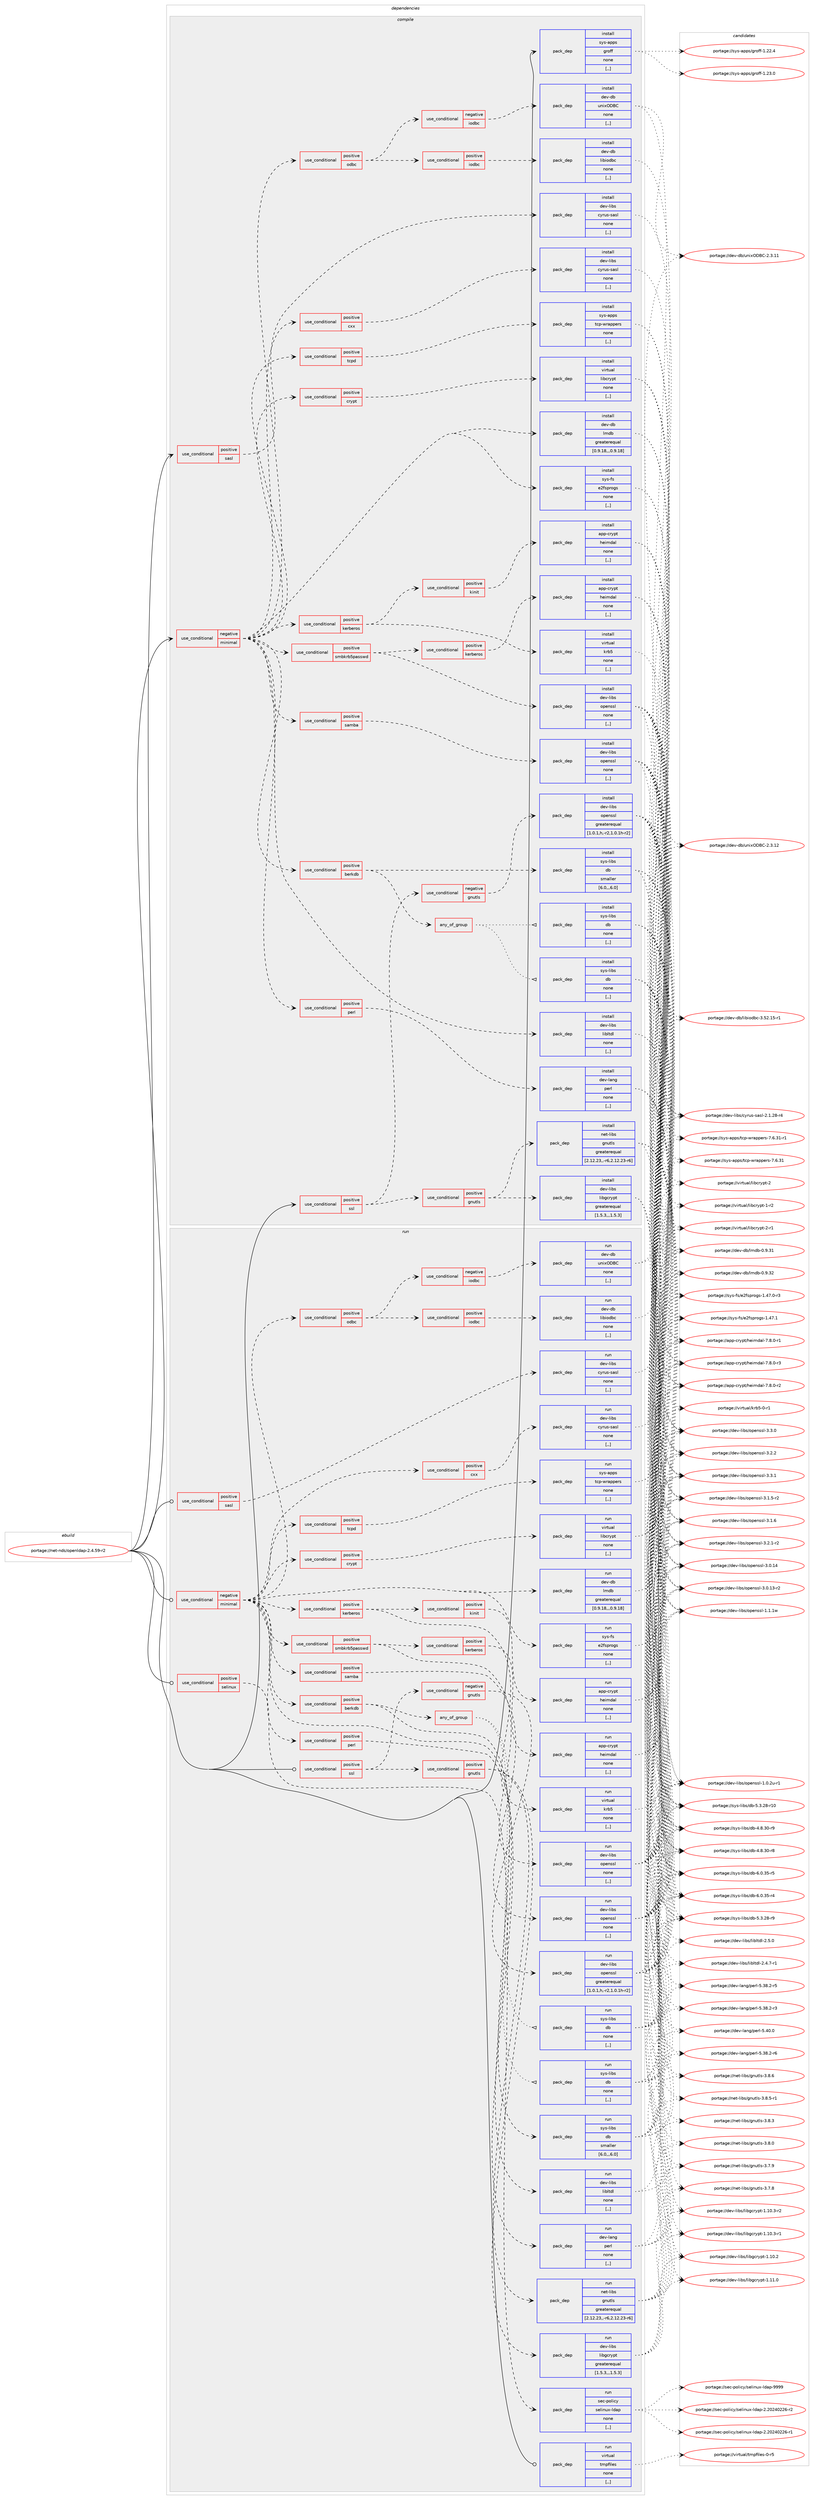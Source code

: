 digraph prolog {

# *************
# Graph options
# *************

newrank=true;
concentrate=true;
compound=true;
graph [rankdir=LR,fontname=Helvetica,fontsize=10,ranksep=1.5];#, ranksep=2.5, nodesep=0.2];
edge  [arrowhead=vee];
node  [fontname=Helvetica,fontsize=10];

# **********
# The ebuild
# **********

subgraph cluster_leftcol {
color=gray;
rank=same;
label=<<i>ebuild</i>>;
id [label="portage://net-nds/openldap-2.4.59-r2", color=red, width=4, href="../net-nds/openldap-2.4.59-r2.svg"];
}

# ****************
# The dependencies
# ****************

subgraph cluster_midcol {
color=gray;
label=<<i>dependencies</i>>;
subgraph cluster_compile {
fillcolor="#eeeeee";
style=filled;
label=<<i>compile</i>>;
subgraph cond99488 {
dependency376716 [label=<<TABLE BORDER="0" CELLBORDER="1" CELLSPACING="0" CELLPADDING="4"><TR><TD ROWSPAN="3" CELLPADDING="10">use_conditional</TD></TR><TR><TD>negative</TD></TR><TR><TD>minimal</TD></TR></TABLE>>, shape=none, color=red];
subgraph pack274496 {
dependency376717 [label=<<TABLE BORDER="0" CELLBORDER="1" CELLSPACING="0" CELLPADDING="4" WIDTH="220"><TR><TD ROWSPAN="6" CELLPADDING="30">pack_dep</TD></TR><TR><TD WIDTH="110">install</TD></TR><TR><TD>dev-libs</TD></TR><TR><TD>libltdl</TD></TR><TR><TD>none</TD></TR><TR><TD>[,,]</TD></TR></TABLE>>, shape=none, color=blue];
}
dependency376716:e -> dependency376717:w [weight=20,style="dashed",arrowhead="vee"];
subgraph pack274497 {
dependency376718 [label=<<TABLE BORDER="0" CELLBORDER="1" CELLSPACING="0" CELLPADDING="4" WIDTH="220"><TR><TD ROWSPAN="6" CELLPADDING="30">pack_dep</TD></TR><TR><TD WIDTH="110">install</TD></TR><TR><TD>sys-fs</TD></TR><TR><TD>e2fsprogs</TD></TR><TR><TD>none</TD></TR><TR><TD>[,,]</TD></TR></TABLE>>, shape=none, color=blue];
}
dependency376716:e -> dependency376718:w [weight=20,style="dashed",arrowhead="vee"];
subgraph pack274498 {
dependency376719 [label=<<TABLE BORDER="0" CELLBORDER="1" CELLSPACING="0" CELLPADDING="4" WIDTH="220"><TR><TD ROWSPAN="6" CELLPADDING="30">pack_dep</TD></TR><TR><TD WIDTH="110">install</TD></TR><TR><TD>dev-db</TD></TR><TR><TD>lmdb</TD></TR><TR><TD>greaterequal</TD></TR><TR><TD>[0.9.18,,,0.9.18]</TD></TR></TABLE>>, shape=none, color=blue];
}
dependency376716:e -> dependency376719:w [weight=20,style="dashed",arrowhead="vee"];
subgraph cond99489 {
dependency376720 [label=<<TABLE BORDER="0" CELLBORDER="1" CELLSPACING="0" CELLPADDING="4"><TR><TD ROWSPAN="3" CELLPADDING="10">use_conditional</TD></TR><TR><TD>positive</TD></TR><TR><TD>crypt</TD></TR></TABLE>>, shape=none, color=red];
subgraph pack274499 {
dependency376721 [label=<<TABLE BORDER="0" CELLBORDER="1" CELLSPACING="0" CELLPADDING="4" WIDTH="220"><TR><TD ROWSPAN="6" CELLPADDING="30">pack_dep</TD></TR><TR><TD WIDTH="110">install</TD></TR><TR><TD>virtual</TD></TR><TR><TD>libcrypt</TD></TR><TR><TD>none</TD></TR><TR><TD>[,,]</TD></TR></TABLE>>, shape=none, color=blue];
}
dependency376720:e -> dependency376721:w [weight=20,style="dashed",arrowhead="vee"];
}
dependency376716:e -> dependency376720:w [weight=20,style="dashed",arrowhead="vee"];
subgraph cond99490 {
dependency376722 [label=<<TABLE BORDER="0" CELLBORDER="1" CELLSPACING="0" CELLPADDING="4"><TR><TD ROWSPAN="3" CELLPADDING="10">use_conditional</TD></TR><TR><TD>positive</TD></TR><TR><TD>tcpd</TD></TR></TABLE>>, shape=none, color=red];
subgraph pack274500 {
dependency376723 [label=<<TABLE BORDER="0" CELLBORDER="1" CELLSPACING="0" CELLPADDING="4" WIDTH="220"><TR><TD ROWSPAN="6" CELLPADDING="30">pack_dep</TD></TR><TR><TD WIDTH="110">install</TD></TR><TR><TD>sys-apps</TD></TR><TR><TD>tcp-wrappers</TD></TR><TR><TD>none</TD></TR><TR><TD>[,,]</TD></TR></TABLE>>, shape=none, color=blue];
}
dependency376722:e -> dependency376723:w [weight=20,style="dashed",arrowhead="vee"];
}
dependency376716:e -> dependency376722:w [weight=20,style="dashed",arrowhead="vee"];
subgraph cond99491 {
dependency376724 [label=<<TABLE BORDER="0" CELLBORDER="1" CELLSPACING="0" CELLPADDING="4"><TR><TD ROWSPAN="3" CELLPADDING="10">use_conditional</TD></TR><TR><TD>positive</TD></TR><TR><TD>odbc</TD></TR></TABLE>>, shape=none, color=red];
subgraph cond99492 {
dependency376725 [label=<<TABLE BORDER="0" CELLBORDER="1" CELLSPACING="0" CELLPADDING="4"><TR><TD ROWSPAN="3" CELLPADDING="10">use_conditional</TD></TR><TR><TD>negative</TD></TR><TR><TD>iodbc</TD></TR></TABLE>>, shape=none, color=red];
subgraph pack274501 {
dependency376726 [label=<<TABLE BORDER="0" CELLBORDER="1" CELLSPACING="0" CELLPADDING="4" WIDTH="220"><TR><TD ROWSPAN="6" CELLPADDING="30">pack_dep</TD></TR><TR><TD WIDTH="110">install</TD></TR><TR><TD>dev-db</TD></TR><TR><TD>unixODBC</TD></TR><TR><TD>none</TD></TR><TR><TD>[,,]</TD></TR></TABLE>>, shape=none, color=blue];
}
dependency376725:e -> dependency376726:w [weight=20,style="dashed",arrowhead="vee"];
}
dependency376724:e -> dependency376725:w [weight=20,style="dashed",arrowhead="vee"];
subgraph cond99493 {
dependency376727 [label=<<TABLE BORDER="0" CELLBORDER="1" CELLSPACING="0" CELLPADDING="4"><TR><TD ROWSPAN="3" CELLPADDING="10">use_conditional</TD></TR><TR><TD>positive</TD></TR><TR><TD>iodbc</TD></TR></TABLE>>, shape=none, color=red];
subgraph pack274502 {
dependency376728 [label=<<TABLE BORDER="0" CELLBORDER="1" CELLSPACING="0" CELLPADDING="4" WIDTH="220"><TR><TD ROWSPAN="6" CELLPADDING="30">pack_dep</TD></TR><TR><TD WIDTH="110">install</TD></TR><TR><TD>dev-db</TD></TR><TR><TD>libiodbc</TD></TR><TR><TD>none</TD></TR><TR><TD>[,,]</TD></TR></TABLE>>, shape=none, color=blue];
}
dependency376727:e -> dependency376728:w [weight=20,style="dashed",arrowhead="vee"];
}
dependency376724:e -> dependency376727:w [weight=20,style="dashed",arrowhead="vee"];
}
dependency376716:e -> dependency376724:w [weight=20,style="dashed",arrowhead="vee"];
subgraph cond99494 {
dependency376729 [label=<<TABLE BORDER="0" CELLBORDER="1" CELLSPACING="0" CELLPADDING="4"><TR><TD ROWSPAN="3" CELLPADDING="10">use_conditional</TD></TR><TR><TD>positive</TD></TR><TR><TD>perl</TD></TR></TABLE>>, shape=none, color=red];
subgraph pack274503 {
dependency376730 [label=<<TABLE BORDER="0" CELLBORDER="1" CELLSPACING="0" CELLPADDING="4" WIDTH="220"><TR><TD ROWSPAN="6" CELLPADDING="30">pack_dep</TD></TR><TR><TD WIDTH="110">install</TD></TR><TR><TD>dev-lang</TD></TR><TR><TD>perl</TD></TR><TR><TD>none</TD></TR><TR><TD>[,,]</TD></TR></TABLE>>, shape=none, color=blue];
}
dependency376729:e -> dependency376730:w [weight=20,style="dashed",arrowhead="vee"];
}
dependency376716:e -> dependency376729:w [weight=20,style="dashed",arrowhead="vee"];
subgraph cond99495 {
dependency376731 [label=<<TABLE BORDER="0" CELLBORDER="1" CELLSPACING="0" CELLPADDING="4"><TR><TD ROWSPAN="3" CELLPADDING="10">use_conditional</TD></TR><TR><TD>positive</TD></TR><TR><TD>samba</TD></TR></TABLE>>, shape=none, color=red];
subgraph pack274504 {
dependency376732 [label=<<TABLE BORDER="0" CELLBORDER="1" CELLSPACING="0" CELLPADDING="4" WIDTH="220"><TR><TD ROWSPAN="6" CELLPADDING="30">pack_dep</TD></TR><TR><TD WIDTH="110">install</TD></TR><TR><TD>dev-libs</TD></TR><TR><TD>openssl</TD></TR><TR><TD>none</TD></TR><TR><TD>[,,]</TD></TR></TABLE>>, shape=none, color=blue];
}
dependency376731:e -> dependency376732:w [weight=20,style="dashed",arrowhead="vee"];
}
dependency376716:e -> dependency376731:w [weight=20,style="dashed",arrowhead="vee"];
subgraph cond99496 {
dependency376733 [label=<<TABLE BORDER="0" CELLBORDER="1" CELLSPACING="0" CELLPADDING="4"><TR><TD ROWSPAN="3" CELLPADDING="10">use_conditional</TD></TR><TR><TD>positive</TD></TR><TR><TD>berkdb</TD></TR></TABLE>>, shape=none, color=red];
subgraph pack274505 {
dependency376734 [label=<<TABLE BORDER="0" CELLBORDER="1" CELLSPACING="0" CELLPADDING="4" WIDTH="220"><TR><TD ROWSPAN="6" CELLPADDING="30">pack_dep</TD></TR><TR><TD WIDTH="110">install</TD></TR><TR><TD>sys-libs</TD></TR><TR><TD>db</TD></TR><TR><TD>smaller</TD></TR><TR><TD>[6.0,,,6.0]</TD></TR></TABLE>>, shape=none, color=blue];
}
dependency376733:e -> dependency376734:w [weight=20,style="dashed",arrowhead="vee"];
subgraph any2541 {
dependency376735 [label=<<TABLE BORDER="0" CELLBORDER="1" CELLSPACING="0" CELLPADDING="4"><TR><TD CELLPADDING="10">any_of_group</TD></TR></TABLE>>, shape=none, color=red];subgraph pack274506 {
dependency376736 [label=<<TABLE BORDER="0" CELLBORDER="1" CELLSPACING="0" CELLPADDING="4" WIDTH="220"><TR><TD ROWSPAN="6" CELLPADDING="30">pack_dep</TD></TR><TR><TD WIDTH="110">install</TD></TR><TR><TD>sys-libs</TD></TR><TR><TD>db</TD></TR><TR><TD>none</TD></TR><TR><TD>[,,]</TD></TR></TABLE>>, shape=none, color=blue];
}
dependency376735:e -> dependency376736:w [weight=20,style="dotted",arrowhead="oinv"];
subgraph pack274507 {
dependency376737 [label=<<TABLE BORDER="0" CELLBORDER="1" CELLSPACING="0" CELLPADDING="4" WIDTH="220"><TR><TD ROWSPAN="6" CELLPADDING="30">pack_dep</TD></TR><TR><TD WIDTH="110">install</TD></TR><TR><TD>sys-libs</TD></TR><TR><TD>db</TD></TR><TR><TD>none</TD></TR><TR><TD>[,,]</TD></TR></TABLE>>, shape=none, color=blue];
}
dependency376735:e -> dependency376737:w [weight=20,style="dotted",arrowhead="oinv"];
}
dependency376733:e -> dependency376735:w [weight=20,style="dashed",arrowhead="vee"];
}
dependency376716:e -> dependency376733:w [weight=20,style="dashed",arrowhead="vee"];
subgraph cond99497 {
dependency376738 [label=<<TABLE BORDER="0" CELLBORDER="1" CELLSPACING="0" CELLPADDING="4"><TR><TD ROWSPAN="3" CELLPADDING="10">use_conditional</TD></TR><TR><TD>positive</TD></TR><TR><TD>smbkrb5passwd</TD></TR></TABLE>>, shape=none, color=red];
subgraph pack274508 {
dependency376739 [label=<<TABLE BORDER="0" CELLBORDER="1" CELLSPACING="0" CELLPADDING="4" WIDTH="220"><TR><TD ROWSPAN="6" CELLPADDING="30">pack_dep</TD></TR><TR><TD WIDTH="110">install</TD></TR><TR><TD>dev-libs</TD></TR><TR><TD>openssl</TD></TR><TR><TD>none</TD></TR><TR><TD>[,,]</TD></TR></TABLE>>, shape=none, color=blue];
}
dependency376738:e -> dependency376739:w [weight=20,style="dashed",arrowhead="vee"];
subgraph cond99498 {
dependency376740 [label=<<TABLE BORDER="0" CELLBORDER="1" CELLSPACING="0" CELLPADDING="4"><TR><TD ROWSPAN="3" CELLPADDING="10">use_conditional</TD></TR><TR><TD>positive</TD></TR><TR><TD>kerberos</TD></TR></TABLE>>, shape=none, color=red];
subgraph pack274509 {
dependency376741 [label=<<TABLE BORDER="0" CELLBORDER="1" CELLSPACING="0" CELLPADDING="4" WIDTH="220"><TR><TD ROWSPAN="6" CELLPADDING="30">pack_dep</TD></TR><TR><TD WIDTH="110">install</TD></TR><TR><TD>app-crypt</TD></TR><TR><TD>heimdal</TD></TR><TR><TD>none</TD></TR><TR><TD>[,,]</TD></TR></TABLE>>, shape=none, color=blue];
}
dependency376740:e -> dependency376741:w [weight=20,style="dashed",arrowhead="vee"];
}
dependency376738:e -> dependency376740:w [weight=20,style="dashed",arrowhead="vee"];
}
dependency376716:e -> dependency376738:w [weight=20,style="dashed",arrowhead="vee"];
subgraph cond99499 {
dependency376742 [label=<<TABLE BORDER="0" CELLBORDER="1" CELLSPACING="0" CELLPADDING="4"><TR><TD ROWSPAN="3" CELLPADDING="10">use_conditional</TD></TR><TR><TD>positive</TD></TR><TR><TD>kerberos</TD></TR></TABLE>>, shape=none, color=red];
subgraph pack274510 {
dependency376743 [label=<<TABLE BORDER="0" CELLBORDER="1" CELLSPACING="0" CELLPADDING="4" WIDTH="220"><TR><TD ROWSPAN="6" CELLPADDING="30">pack_dep</TD></TR><TR><TD WIDTH="110">install</TD></TR><TR><TD>virtual</TD></TR><TR><TD>krb5</TD></TR><TR><TD>none</TD></TR><TR><TD>[,,]</TD></TR></TABLE>>, shape=none, color=blue];
}
dependency376742:e -> dependency376743:w [weight=20,style="dashed",arrowhead="vee"];
subgraph cond99500 {
dependency376744 [label=<<TABLE BORDER="0" CELLBORDER="1" CELLSPACING="0" CELLPADDING="4"><TR><TD ROWSPAN="3" CELLPADDING="10">use_conditional</TD></TR><TR><TD>positive</TD></TR><TR><TD>kinit</TD></TR></TABLE>>, shape=none, color=red];
subgraph pack274511 {
dependency376745 [label=<<TABLE BORDER="0" CELLBORDER="1" CELLSPACING="0" CELLPADDING="4" WIDTH="220"><TR><TD ROWSPAN="6" CELLPADDING="30">pack_dep</TD></TR><TR><TD WIDTH="110">install</TD></TR><TR><TD>app-crypt</TD></TR><TR><TD>heimdal</TD></TR><TR><TD>none</TD></TR><TR><TD>[,,]</TD></TR></TABLE>>, shape=none, color=blue];
}
dependency376744:e -> dependency376745:w [weight=20,style="dashed",arrowhead="vee"];
}
dependency376742:e -> dependency376744:w [weight=20,style="dashed",arrowhead="vee"];
}
dependency376716:e -> dependency376742:w [weight=20,style="dashed",arrowhead="vee"];
subgraph cond99501 {
dependency376746 [label=<<TABLE BORDER="0" CELLBORDER="1" CELLSPACING="0" CELLPADDING="4"><TR><TD ROWSPAN="3" CELLPADDING="10">use_conditional</TD></TR><TR><TD>positive</TD></TR><TR><TD>cxx</TD></TR></TABLE>>, shape=none, color=red];
subgraph pack274512 {
dependency376747 [label=<<TABLE BORDER="0" CELLBORDER="1" CELLSPACING="0" CELLPADDING="4" WIDTH="220"><TR><TD ROWSPAN="6" CELLPADDING="30">pack_dep</TD></TR><TR><TD WIDTH="110">install</TD></TR><TR><TD>dev-libs</TD></TR><TR><TD>cyrus-sasl</TD></TR><TR><TD>none</TD></TR><TR><TD>[,,]</TD></TR></TABLE>>, shape=none, color=blue];
}
dependency376746:e -> dependency376747:w [weight=20,style="dashed",arrowhead="vee"];
}
dependency376716:e -> dependency376746:w [weight=20,style="dashed",arrowhead="vee"];
}
id:e -> dependency376716:w [weight=20,style="solid",arrowhead="vee"];
subgraph cond99502 {
dependency376748 [label=<<TABLE BORDER="0" CELLBORDER="1" CELLSPACING="0" CELLPADDING="4"><TR><TD ROWSPAN="3" CELLPADDING="10">use_conditional</TD></TR><TR><TD>positive</TD></TR><TR><TD>sasl</TD></TR></TABLE>>, shape=none, color=red];
subgraph pack274513 {
dependency376749 [label=<<TABLE BORDER="0" CELLBORDER="1" CELLSPACING="0" CELLPADDING="4" WIDTH="220"><TR><TD ROWSPAN="6" CELLPADDING="30">pack_dep</TD></TR><TR><TD WIDTH="110">install</TD></TR><TR><TD>dev-libs</TD></TR><TR><TD>cyrus-sasl</TD></TR><TR><TD>none</TD></TR><TR><TD>[,,]</TD></TR></TABLE>>, shape=none, color=blue];
}
dependency376748:e -> dependency376749:w [weight=20,style="dashed",arrowhead="vee"];
}
id:e -> dependency376748:w [weight=20,style="solid",arrowhead="vee"];
subgraph cond99503 {
dependency376750 [label=<<TABLE BORDER="0" CELLBORDER="1" CELLSPACING="0" CELLPADDING="4"><TR><TD ROWSPAN="3" CELLPADDING="10">use_conditional</TD></TR><TR><TD>positive</TD></TR><TR><TD>ssl</TD></TR></TABLE>>, shape=none, color=red];
subgraph cond99504 {
dependency376751 [label=<<TABLE BORDER="0" CELLBORDER="1" CELLSPACING="0" CELLPADDING="4"><TR><TD ROWSPAN="3" CELLPADDING="10">use_conditional</TD></TR><TR><TD>negative</TD></TR><TR><TD>gnutls</TD></TR></TABLE>>, shape=none, color=red];
subgraph pack274514 {
dependency376752 [label=<<TABLE BORDER="0" CELLBORDER="1" CELLSPACING="0" CELLPADDING="4" WIDTH="220"><TR><TD ROWSPAN="6" CELLPADDING="30">pack_dep</TD></TR><TR><TD WIDTH="110">install</TD></TR><TR><TD>dev-libs</TD></TR><TR><TD>openssl</TD></TR><TR><TD>greaterequal</TD></TR><TR><TD>[1.0.1,h,-r2,1.0.1h-r2]</TD></TR></TABLE>>, shape=none, color=blue];
}
dependency376751:e -> dependency376752:w [weight=20,style="dashed",arrowhead="vee"];
}
dependency376750:e -> dependency376751:w [weight=20,style="dashed",arrowhead="vee"];
subgraph cond99505 {
dependency376753 [label=<<TABLE BORDER="0" CELLBORDER="1" CELLSPACING="0" CELLPADDING="4"><TR><TD ROWSPAN="3" CELLPADDING="10">use_conditional</TD></TR><TR><TD>positive</TD></TR><TR><TD>gnutls</TD></TR></TABLE>>, shape=none, color=red];
subgraph pack274515 {
dependency376754 [label=<<TABLE BORDER="0" CELLBORDER="1" CELLSPACING="0" CELLPADDING="4" WIDTH="220"><TR><TD ROWSPAN="6" CELLPADDING="30">pack_dep</TD></TR><TR><TD WIDTH="110">install</TD></TR><TR><TD>net-libs</TD></TR><TR><TD>gnutls</TD></TR><TR><TD>greaterequal</TD></TR><TR><TD>[2.12.23,,-r6,2.12.23-r6]</TD></TR></TABLE>>, shape=none, color=blue];
}
dependency376753:e -> dependency376754:w [weight=20,style="dashed",arrowhead="vee"];
subgraph pack274516 {
dependency376755 [label=<<TABLE BORDER="0" CELLBORDER="1" CELLSPACING="0" CELLPADDING="4" WIDTH="220"><TR><TD ROWSPAN="6" CELLPADDING="30">pack_dep</TD></TR><TR><TD WIDTH="110">install</TD></TR><TR><TD>dev-libs</TD></TR><TR><TD>libgcrypt</TD></TR><TR><TD>greaterequal</TD></TR><TR><TD>[1.5.3,,,1.5.3]</TD></TR></TABLE>>, shape=none, color=blue];
}
dependency376753:e -> dependency376755:w [weight=20,style="dashed",arrowhead="vee"];
}
dependency376750:e -> dependency376753:w [weight=20,style="dashed",arrowhead="vee"];
}
id:e -> dependency376750:w [weight=20,style="solid",arrowhead="vee"];
subgraph pack274517 {
dependency376756 [label=<<TABLE BORDER="0" CELLBORDER="1" CELLSPACING="0" CELLPADDING="4" WIDTH="220"><TR><TD ROWSPAN="6" CELLPADDING="30">pack_dep</TD></TR><TR><TD WIDTH="110">install</TD></TR><TR><TD>sys-apps</TD></TR><TR><TD>groff</TD></TR><TR><TD>none</TD></TR><TR><TD>[,,]</TD></TR></TABLE>>, shape=none, color=blue];
}
id:e -> dependency376756:w [weight=20,style="solid",arrowhead="vee"];
}
subgraph cluster_compileandrun {
fillcolor="#eeeeee";
style=filled;
label=<<i>compile and run</i>>;
}
subgraph cluster_run {
fillcolor="#eeeeee";
style=filled;
label=<<i>run</i>>;
subgraph cond99506 {
dependency376757 [label=<<TABLE BORDER="0" CELLBORDER="1" CELLSPACING="0" CELLPADDING="4"><TR><TD ROWSPAN="3" CELLPADDING="10">use_conditional</TD></TR><TR><TD>negative</TD></TR><TR><TD>minimal</TD></TR></TABLE>>, shape=none, color=red];
subgraph pack274518 {
dependency376758 [label=<<TABLE BORDER="0" CELLBORDER="1" CELLSPACING="0" CELLPADDING="4" WIDTH="220"><TR><TD ROWSPAN="6" CELLPADDING="30">pack_dep</TD></TR><TR><TD WIDTH="110">run</TD></TR><TR><TD>dev-libs</TD></TR><TR><TD>libltdl</TD></TR><TR><TD>none</TD></TR><TR><TD>[,,]</TD></TR></TABLE>>, shape=none, color=blue];
}
dependency376757:e -> dependency376758:w [weight=20,style="dashed",arrowhead="vee"];
subgraph pack274519 {
dependency376759 [label=<<TABLE BORDER="0" CELLBORDER="1" CELLSPACING="0" CELLPADDING="4" WIDTH="220"><TR><TD ROWSPAN="6" CELLPADDING="30">pack_dep</TD></TR><TR><TD WIDTH="110">run</TD></TR><TR><TD>sys-fs</TD></TR><TR><TD>e2fsprogs</TD></TR><TR><TD>none</TD></TR><TR><TD>[,,]</TD></TR></TABLE>>, shape=none, color=blue];
}
dependency376757:e -> dependency376759:w [weight=20,style="dashed",arrowhead="vee"];
subgraph pack274520 {
dependency376760 [label=<<TABLE BORDER="0" CELLBORDER="1" CELLSPACING="0" CELLPADDING="4" WIDTH="220"><TR><TD ROWSPAN="6" CELLPADDING="30">pack_dep</TD></TR><TR><TD WIDTH="110">run</TD></TR><TR><TD>dev-db</TD></TR><TR><TD>lmdb</TD></TR><TR><TD>greaterequal</TD></TR><TR><TD>[0.9.18,,,0.9.18]</TD></TR></TABLE>>, shape=none, color=blue];
}
dependency376757:e -> dependency376760:w [weight=20,style="dashed",arrowhead="vee"];
subgraph cond99507 {
dependency376761 [label=<<TABLE BORDER="0" CELLBORDER="1" CELLSPACING="0" CELLPADDING="4"><TR><TD ROWSPAN="3" CELLPADDING="10">use_conditional</TD></TR><TR><TD>positive</TD></TR><TR><TD>crypt</TD></TR></TABLE>>, shape=none, color=red];
subgraph pack274521 {
dependency376762 [label=<<TABLE BORDER="0" CELLBORDER="1" CELLSPACING="0" CELLPADDING="4" WIDTH="220"><TR><TD ROWSPAN="6" CELLPADDING="30">pack_dep</TD></TR><TR><TD WIDTH="110">run</TD></TR><TR><TD>virtual</TD></TR><TR><TD>libcrypt</TD></TR><TR><TD>none</TD></TR><TR><TD>[,,]</TD></TR></TABLE>>, shape=none, color=blue];
}
dependency376761:e -> dependency376762:w [weight=20,style="dashed",arrowhead="vee"];
}
dependency376757:e -> dependency376761:w [weight=20,style="dashed",arrowhead="vee"];
subgraph cond99508 {
dependency376763 [label=<<TABLE BORDER="0" CELLBORDER="1" CELLSPACING="0" CELLPADDING="4"><TR><TD ROWSPAN="3" CELLPADDING="10">use_conditional</TD></TR><TR><TD>positive</TD></TR><TR><TD>tcpd</TD></TR></TABLE>>, shape=none, color=red];
subgraph pack274522 {
dependency376764 [label=<<TABLE BORDER="0" CELLBORDER="1" CELLSPACING="0" CELLPADDING="4" WIDTH="220"><TR><TD ROWSPAN="6" CELLPADDING="30">pack_dep</TD></TR><TR><TD WIDTH="110">run</TD></TR><TR><TD>sys-apps</TD></TR><TR><TD>tcp-wrappers</TD></TR><TR><TD>none</TD></TR><TR><TD>[,,]</TD></TR></TABLE>>, shape=none, color=blue];
}
dependency376763:e -> dependency376764:w [weight=20,style="dashed",arrowhead="vee"];
}
dependency376757:e -> dependency376763:w [weight=20,style="dashed",arrowhead="vee"];
subgraph cond99509 {
dependency376765 [label=<<TABLE BORDER="0" CELLBORDER="1" CELLSPACING="0" CELLPADDING="4"><TR><TD ROWSPAN="3" CELLPADDING="10">use_conditional</TD></TR><TR><TD>positive</TD></TR><TR><TD>odbc</TD></TR></TABLE>>, shape=none, color=red];
subgraph cond99510 {
dependency376766 [label=<<TABLE BORDER="0" CELLBORDER="1" CELLSPACING="0" CELLPADDING="4"><TR><TD ROWSPAN="3" CELLPADDING="10">use_conditional</TD></TR><TR><TD>negative</TD></TR><TR><TD>iodbc</TD></TR></TABLE>>, shape=none, color=red];
subgraph pack274523 {
dependency376767 [label=<<TABLE BORDER="0" CELLBORDER="1" CELLSPACING="0" CELLPADDING="4" WIDTH="220"><TR><TD ROWSPAN="6" CELLPADDING="30">pack_dep</TD></TR><TR><TD WIDTH="110">run</TD></TR><TR><TD>dev-db</TD></TR><TR><TD>unixODBC</TD></TR><TR><TD>none</TD></TR><TR><TD>[,,]</TD></TR></TABLE>>, shape=none, color=blue];
}
dependency376766:e -> dependency376767:w [weight=20,style="dashed",arrowhead="vee"];
}
dependency376765:e -> dependency376766:w [weight=20,style="dashed",arrowhead="vee"];
subgraph cond99511 {
dependency376768 [label=<<TABLE BORDER="0" CELLBORDER="1" CELLSPACING="0" CELLPADDING="4"><TR><TD ROWSPAN="3" CELLPADDING="10">use_conditional</TD></TR><TR><TD>positive</TD></TR><TR><TD>iodbc</TD></TR></TABLE>>, shape=none, color=red];
subgraph pack274524 {
dependency376769 [label=<<TABLE BORDER="0" CELLBORDER="1" CELLSPACING="0" CELLPADDING="4" WIDTH="220"><TR><TD ROWSPAN="6" CELLPADDING="30">pack_dep</TD></TR><TR><TD WIDTH="110">run</TD></TR><TR><TD>dev-db</TD></TR><TR><TD>libiodbc</TD></TR><TR><TD>none</TD></TR><TR><TD>[,,]</TD></TR></TABLE>>, shape=none, color=blue];
}
dependency376768:e -> dependency376769:w [weight=20,style="dashed",arrowhead="vee"];
}
dependency376765:e -> dependency376768:w [weight=20,style="dashed",arrowhead="vee"];
}
dependency376757:e -> dependency376765:w [weight=20,style="dashed",arrowhead="vee"];
subgraph cond99512 {
dependency376770 [label=<<TABLE BORDER="0" CELLBORDER="1" CELLSPACING="0" CELLPADDING="4"><TR><TD ROWSPAN="3" CELLPADDING="10">use_conditional</TD></TR><TR><TD>positive</TD></TR><TR><TD>perl</TD></TR></TABLE>>, shape=none, color=red];
subgraph pack274525 {
dependency376771 [label=<<TABLE BORDER="0" CELLBORDER="1" CELLSPACING="0" CELLPADDING="4" WIDTH="220"><TR><TD ROWSPAN="6" CELLPADDING="30">pack_dep</TD></TR><TR><TD WIDTH="110">run</TD></TR><TR><TD>dev-lang</TD></TR><TR><TD>perl</TD></TR><TR><TD>none</TD></TR><TR><TD>[,,]</TD></TR></TABLE>>, shape=none, color=blue];
}
dependency376770:e -> dependency376771:w [weight=20,style="dashed",arrowhead="vee"];
}
dependency376757:e -> dependency376770:w [weight=20,style="dashed",arrowhead="vee"];
subgraph cond99513 {
dependency376772 [label=<<TABLE BORDER="0" CELLBORDER="1" CELLSPACING="0" CELLPADDING="4"><TR><TD ROWSPAN="3" CELLPADDING="10">use_conditional</TD></TR><TR><TD>positive</TD></TR><TR><TD>samba</TD></TR></TABLE>>, shape=none, color=red];
subgraph pack274526 {
dependency376773 [label=<<TABLE BORDER="0" CELLBORDER="1" CELLSPACING="0" CELLPADDING="4" WIDTH="220"><TR><TD ROWSPAN="6" CELLPADDING="30">pack_dep</TD></TR><TR><TD WIDTH="110">run</TD></TR><TR><TD>dev-libs</TD></TR><TR><TD>openssl</TD></TR><TR><TD>none</TD></TR><TR><TD>[,,]</TD></TR></TABLE>>, shape=none, color=blue];
}
dependency376772:e -> dependency376773:w [weight=20,style="dashed",arrowhead="vee"];
}
dependency376757:e -> dependency376772:w [weight=20,style="dashed",arrowhead="vee"];
subgraph cond99514 {
dependency376774 [label=<<TABLE BORDER="0" CELLBORDER="1" CELLSPACING="0" CELLPADDING="4"><TR><TD ROWSPAN="3" CELLPADDING="10">use_conditional</TD></TR><TR><TD>positive</TD></TR><TR><TD>berkdb</TD></TR></TABLE>>, shape=none, color=red];
subgraph pack274527 {
dependency376775 [label=<<TABLE BORDER="0" CELLBORDER="1" CELLSPACING="0" CELLPADDING="4" WIDTH="220"><TR><TD ROWSPAN="6" CELLPADDING="30">pack_dep</TD></TR><TR><TD WIDTH="110">run</TD></TR><TR><TD>sys-libs</TD></TR><TR><TD>db</TD></TR><TR><TD>smaller</TD></TR><TR><TD>[6.0,,,6.0]</TD></TR></TABLE>>, shape=none, color=blue];
}
dependency376774:e -> dependency376775:w [weight=20,style="dashed",arrowhead="vee"];
subgraph any2542 {
dependency376776 [label=<<TABLE BORDER="0" CELLBORDER="1" CELLSPACING="0" CELLPADDING="4"><TR><TD CELLPADDING="10">any_of_group</TD></TR></TABLE>>, shape=none, color=red];subgraph pack274528 {
dependency376777 [label=<<TABLE BORDER="0" CELLBORDER="1" CELLSPACING="0" CELLPADDING="4" WIDTH="220"><TR><TD ROWSPAN="6" CELLPADDING="30">pack_dep</TD></TR><TR><TD WIDTH="110">run</TD></TR><TR><TD>sys-libs</TD></TR><TR><TD>db</TD></TR><TR><TD>none</TD></TR><TR><TD>[,,]</TD></TR></TABLE>>, shape=none, color=blue];
}
dependency376776:e -> dependency376777:w [weight=20,style="dotted",arrowhead="oinv"];
subgraph pack274529 {
dependency376778 [label=<<TABLE BORDER="0" CELLBORDER="1" CELLSPACING="0" CELLPADDING="4" WIDTH="220"><TR><TD ROWSPAN="6" CELLPADDING="30">pack_dep</TD></TR><TR><TD WIDTH="110">run</TD></TR><TR><TD>sys-libs</TD></TR><TR><TD>db</TD></TR><TR><TD>none</TD></TR><TR><TD>[,,]</TD></TR></TABLE>>, shape=none, color=blue];
}
dependency376776:e -> dependency376778:w [weight=20,style="dotted",arrowhead="oinv"];
}
dependency376774:e -> dependency376776:w [weight=20,style="dashed",arrowhead="vee"];
}
dependency376757:e -> dependency376774:w [weight=20,style="dashed",arrowhead="vee"];
subgraph cond99515 {
dependency376779 [label=<<TABLE BORDER="0" CELLBORDER="1" CELLSPACING="0" CELLPADDING="4"><TR><TD ROWSPAN="3" CELLPADDING="10">use_conditional</TD></TR><TR><TD>positive</TD></TR><TR><TD>smbkrb5passwd</TD></TR></TABLE>>, shape=none, color=red];
subgraph pack274530 {
dependency376780 [label=<<TABLE BORDER="0" CELLBORDER="1" CELLSPACING="0" CELLPADDING="4" WIDTH="220"><TR><TD ROWSPAN="6" CELLPADDING="30">pack_dep</TD></TR><TR><TD WIDTH="110">run</TD></TR><TR><TD>dev-libs</TD></TR><TR><TD>openssl</TD></TR><TR><TD>none</TD></TR><TR><TD>[,,]</TD></TR></TABLE>>, shape=none, color=blue];
}
dependency376779:e -> dependency376780:w [weight=20,style="dashed",arrowhead="vee"];
subgraph cond99516 {
dependency376781 [label=<<TABLE BORDER="0" CELLBORDER="1" CELLSPACING="0" CELLPADDING="4"><TR><TD ROWSPAN="3" CELLPADDING="10">use_conditional</TD></TR><TR><TD>positive</TD></TR><TR><TD>kerberos</TD></TR></TABLE>>, shape=none, color=red];
subgraph pack274531 {
dependency376782 [label=<<TABLE BORDER="0" CELLBORDER="1" CELLSPACING="0" CELLPADDING="4" WIDTH="220"><TR><TD ROWSPAN="6" CELLPADDING="30">pack_dep</TD></TR><TR><TD WIDTH="110">run</TD></TR><TR><TD>app-crypt</TD></TR><TR><TD>heimdal</TD></TR><TR><TD>none</TD></TR><TR><TD>[,,]</TD></TR></TABLE>>, shape=none, color=blue];
}
dependency376781:e -> dependency376782:w [weight=20,style="dashed",arrowhead="vee"];
}
dependency376779:e -> dependency376781:w [weight=20,style="dashed",arrowhead="vee"];
}
dependency376757:e -> dependency376779:w [weight=20,style="dashed",arrowhead="vee"];
subgraph cond99517 {
dependency376783 [label=<<TABLE BORDER="0" CELLBORDER="1" CELLSPACING="0" CELLPADDING="4"><TR><TD ROWSPAN="3" CELLPADDING="10">use_conditional</TD></TR><TR><TD>positive</TD></TR><TR><TD>kerberos</TD></TR></TABLE>>, shape=none, color=red];
subgraph pack274532 {
dependency376784 [label=<<TABLE BORDER="0" CELLBORDER="1" CELLSPACING="0" CELLPADDING="4" WIDTH="220"><TR><TD ROWSPAN="6" CELLPADDING="30">pack_dep</TD></TR><TR><TD WIDTH="110">run</TD></TR><TR><TD>virtual</TD></TR><TR><TD>krb5</TD></TR><TR><TD>none</TD></TR><TR><TD>[,,]</TD></TR></TABLE>>, shape=none, color=blue];
}
dependency376783:e -> dependency376784:w [weight=20,style="dashed",arrowhead="vee"];
subgraph cond99518 {
dependency376785 [label=<<TABLE BORDER="0" CELLBORDER="1" CELLSPACING="0" CELLPADDING="4"><TR><TD ROWSPAN="3" CELLPADDING="10">use_conditional</TD></TR><TR><TD>positive</TD></TR><TR><TD>kinit</TD></TR></TABLE>>, shape=none, color=red];
subgraph pack274533 {
dependency376786 [label=<<TABLE BORDER="0" CELLBORDER="1" CELLSPACING="0" CELLPADDING="4" WIDTH="220"><TR><TD ROWSPAN="6" CELLPADDING="30">pack_dep</TD></TR><TR><TD WIDTH="110">run</TD></TR><TR><TD>app-crypt</TD></TR><TR><TD>heimdal</TD></TR><TR><TD>none</TD></TR><TR><TD>[,,]</TD></TR></TABLE>>, shape=none, color=blue];
}
dependency376785:e -> dependency376786:w [weight=20,style="dashed",arrowhead="vee"];
}
dependency376783:e -> dependency376785:w [weight=20,style="dashed",arrowhead="vee"];
}
dependency376757:e -> dependency376783:w [weight=20,style="dashed",arrowhead="vee"];
subgraph cond99519 {
dependency376787 [label=<<TABLE BORDER="0" CELLBORDER="1" CELLSPACING="0" CELLPADDING="4"><TR><TD ROWSPAN="3" CELLPADDING="10">use_conditional</TD></TR><TR><TD>positive</TD></TR><TR><TD>cxx</TD></TR></TABLE>>, shape=none, color=red];
subgraph pack274534 {
dependency376788 [label=<<TABLE BORDER="0" CELLBORDER="1" CELLSPACING="0" CELLPADDING="4" WIDTH="220"><TR><TD ROWSPAN="6" CELLPADDING="30">pack_dep</TD></TR><TR><TD WIDTH="110">run</TD></TR><TR><TD>dev-libs</TD></TR><TR><TD>cyrus-sasl</TD></TR><TR><TD>none</TD></TR><TR><TD>[,,]</TD></TR></TABLE>>, shape=none, color=blue];
}
dependency376787:e -> dependency376788:w [weight=20,style="dashed",arrowhead="vee"];
}
dependency376757:e -> dependency376787:w [weight=20,style="dashed",arrowhead="vee"];
}
id:e -> dependency376757:w [weight=20,style="solid",arrowhead="odot"];
subgraph cond99520 {
dependency376789 [label=<<TABLE BORDER="0" CELLBORDER="1" CELLSPACING="0" CELLPADDING="4"><TR><TD ROWSPAN="3" CELLPADDING="10">use_conditional</TD></TR><TR><TD>positive</TD></TR><TR><TD>sasl</TD></TR></TABLE>>, shape=none, color=red];
subgraph pack274535 {
dependency376790 [label=<<TABLE BORDER="0" CELLBORDER="1" CELLSPACING="0" CELLPADDING="4" WIDTH="220"><TR><TD ROWSPAN="6" CELLPADDING="30">pack_dep</TD></TR><TR><TD WIDTH="110">run</TD></TR><TR><TD>dev-libs</TD></TR><TR><TD>cyrus-sasl</TD></TR><TR><TD>none</TD></TR><TR><TD>[,,]</TD></TR></TABLE>>, shape=none, color=blue];
}
dependency376789:e -> dependency376790:w [weight=20,style="dashed",arrowhead="vee"];
}
id:e -> dependency376789:w [weight=20,style="solid",arrowhead="odot"];
subgraph cond99521 {
dependency376791 [label=<<TABLE BORDER="0" CELLBORDER="1" CELLSPACING="0" CELLPADDING="4"><TR><TD ROWSPAN="3" CELLPADDING="10">use_conditional</TD></TR><TR><TD>positive</TD></TR><TR><TD>selinux</TD></TR></TABLE>>, shape=none, color=red];
subgraph pack274536 {
dependency376792 [label=<<TABLE BORDER="0" CELLBORDER="1" CELLSPACING="0" CELLPADDING="4" WIDTH="220"><TR><TD ROWSPAN="6" CELLPADDING="30">pack_dep</TD></TR><TR><TD WIDTH="110">run</TD></TR><TR><TD>sec-policy</TD></TR><TR><TD>selinux-ldap</TD></TR><TR><TD>none</TD></TR><TR><TD>[,,]</TD></TR></TABLE>>, shape=none, color=blue];
}
dependency376791:e -> dependency376792:w [weight=20,style="dashed",arrowhead="vee"];
}
id:e -> dependency376791:w [weight=20,style="solid",arrowhead="odot"];
subgraph cond99522 {
dependency376793 [label=<<TABLE BORDER="0" CELLBORDER="1" CELLSPACING="0" CELLPADDING="4"><TR><TD ROWSPAN="3" CELLPADDING="10">use_conditional</TD></TR><TR><TD>positive</TD></TR><TR><TD>ssl</TD></TR></TABLE>>, shape=none, color=red];
subgraph cond99523 {
dependency376794 [label=<<TABLE BORDER="0" CELLBORDER="1" CELLSPACING="0" CELLPADDING="4"><TR><TD ROWSPAN="3" CELLPADDING="10">use_conditional</TD></TR><TR><TD>negative</TD></TR><TR><TD>gnutls</TD></TR></TABLE>>, shape=none, color=red];
subgraph pack274537 {
dependency376795 [label=<<TABLE BORDER="0" CELLBORDER="1" CELLSPACING="0" CELLPADDING="4" WIDTH="220"><TR><TD ROWSPAN="6" CELLPADDING="30">pack_dep</TD></TR><TR><TD WIDTH="110">run</TD></TR><TR><TD>dev-libs</TD></TR><TR><TD>openssl</TD></TR><TR><TD>greaterequal</TD></TR><TR><TD>[1.0.1,h,-r2,1.0.1h-r2]</TD></TR></TABLE>>, shape=none, color=blue];
}
dependency376794:e -> dependency376795:w [weight=20,style="dashed",arrowhead="vee"];
}
dependency376793:e -> dependency376794:w [weight=20,style="dashed",arrowhead="vee"];
subgraph cond99524 {
dependency376796 [label=<<TABLE BORDER="0" CELLBORDER="1" CELLSPACING="0" CELLPADDING="4"><TR><TD ROWSPAN="3" CELLPADDING="10">use_conditional</TD></TR><TR><TD>positive</TD></TR><TR><TD>gnutls</TD></TR></TABLE>>, shape=none, color=red];
subgraph pack274538 {
dependency376797 [label=<<TABLE BORDER="0" CELLBORDER="1" CELLSPACING="0" CELLPADDING="4" WIDTH="220"><TR><TD ROWSPAN="6" CELLPADDING="30">pack_dep</TD></TR><TR><TD WIDTH="110">run</TD></TR><TR><TD>net-libs</TD></TR><TR><TD>gnutls</TD></TR><TR><TD>greaterequal</TD></TR><TR><TD>[2.12.23,,-r6,2.12.23-r6]</TD></TR></TABLE>>, shape=none, color=blue];
}
dependency376796:e -> dependency376797:w [weight=20,style="dashed",arrowhead="vee"];
subgraph pack274539 {
dependency376798 [label=<<TABLE BORDER="0" CELLBORDER="1" CELLSPACING="0" CELLPADDING="4" WIDTH="220"><TR><TD ROWSPAN="6" CELLPADDING="30">pack_dep</TD></TR><TR><TD WIDTH="110">run</TD></TR><TR><TD>dev-libs</TD></TR><TR><TD>libgcrypt</TD></TR><TR><TD>greaterequal</TD></TR><TR><TD>[1.5.3,,,1.5.3]</TD></TR></TABLE>>, shape=none, color=blue];
}
dependency376796:e -> dependency376798:w [weight=20,style="dashed",arrowhead="vee"];
}
dependency376793:e -> dependency376796:w [weight=20,style="dashed",arrowhead="vee"];
}
id:e -> dependency376793:w [weight=20,style="solid",arrowhead="odot"];
subgraph pack274540 {
dependency376799 [label=<<TABLE BORDER="0" CELLBORDER="1" CELLSPACING="0" CELLPADDING="4" WIDTH="220"><TR><TD ROWSPAN="6" CELLPADDING="30">pack_dep</TD></TR><TR><TD WIDTH="110">run</TD></TR><TR><TD>virtual</TD></TR><TR><TD>tmpfiles</TD></TR><TR><TD>none</TD></TR><TR><TD>[,,]</TD></TR></TABLE>>, shape=none, color=blue];
}
id:e -> dependency376799:w [weight=20,style="solid",arrowhead="odot"];
}
}

# **************
# The candidates
# **************

subgraph cluster_choices {
rank=same;
color=gray;
label=<<i>candidates</i>>;

subgraph choice274496 {
color=black;
nodesep=1;
choice10010111845108105981154710810598108116100108455046534648 [label="portage://dev-libs/libltdl-2.5.0", color=red, width=4,href="../dev-libs/libltdl-2.5.0.svg"];
choice100101118451081059811547108105981081161001084550465246554511449 [label="portage://dev-libs/libltdl-2.4.7-r1", color=red, width=4,href="../dev-libs/libltdl-2.4.7-r1.svg"];
dependency376717:e -> choice10010111845108105981154710810598108116100108455046534648:w [style=dotted,weight="100"];
dependency376717:e -> choice100101118451081059811547108105981081161001084550465246554511449:w [style=dotted,weight="100"];
}
subgraph choice274497 {
color=black;
nodesep=1;
choice11512111545102115471015010211511211411110311545494652554649 [label="portage://sys-fs/e2fsprogs-1.47.1", color=red, width=4,href="../sys-fs/e2fsprogs-1.47.1.svg"];
choice115121115451021154710150102115112114111103115454946525546484511451 [label="portage://sys-fs/e2fsprogs-1.47.0-r3", color=red, width=4,href="../sys-fs/e2fsprogs-1.47.0-r3.svg"];
dependency376718:e -> choice11512111545102115471015010211511211411110311545494652554649:w [style=dotted,weight="100"];
dependency376718:e -> choice115121115451021154710150102115112114111103115454946525546484511451:w [style=dotted,weight="100"];
}
subgraph choice274498 {
color=black;
nodesep=1;
choice1001011184510098471081091009845484657465150 [label="portage://dev-db/lmdb-0.9.32", color=red, width=4,href="../dev-db/lmdb-0.9.32.svg"];
choice1001011184510098471081091009845484657465149 [label="portage://dev-db/lmdb-0.9.31", color=red, width=4,href="../dev-db/lmdb-0.9.31.svg"];
dependency376719:e -> choice1001011184510098471081091009845484657465150:w [style=dotted,weight="100"];
dependency376719:e -> choice1001011184510098471081091009845484657465149:w [style=dotted,weight="100"];
}
subgraph choice274499 {
color=black;
nodesep=1;
choice1181051141161179710847108105989911412111211645504511449 [label="portage://virtual/libcrypt-2-r1", color=red, width=4,href="../virtual/libcrypt-2-r1.svg"];
choice118105114116117971084710810598991141211121164550 [label="portage://virtual/libcrypt-2", color=red, width=4,href="../virtual/libcrypt-2.svg"];
choice1181051141161179710847108105989911412111211645494511450 [label="portage://virtual/libcrypt-1-r2", color=red, width=4,href="../virtual/libcrypt-1-r2.svg"];
dependency376721:e -> choice1181051141161179710847108105989911412111211645504511449:w [style=dotted,weight="100"];
dependency376721:e -> choice118105114116117971084710810598991141211121164550:w [style=dotted,weight="100"];
dependency376721:e -> choice1181051141161179710847108105989911412111211645494511450:w [style=dotted,weight="100"];
}
subgraph choice274500 {
color=black;
nodesep=1;
choice115121115459711211211547116991124511911497112112101114115455546544651494511449 [label="portage://sys-apps/tcp-wrappers-7.6.31-r1", color=red, width=4,href="../sys-apps/tcp-wrappers-7.6.31-r1.svg"];
choice11512111545971121121154711699112451191149711211210111411545554654465149 [label="portage://sys-apps/tcp-wrappers-7.6.31", color=red, width=4,href="../sys-apps/tcp-wrappers-7.6.31.svg"];
dependency376723:e -> choice115121115459711211211547116991124511911497112112101114115455546544651494511449:w [style=dotted,weight="100"];
dependency376723:e -> choice11512111545971121121154711699112451191149711211210111411545554654465149:w [style=dotted,weight="100"];
}
subgraph choice274501 {
color=black;
nodesep=1;
choice1001011184510098471171101051207968666745504651464950 [label="portage://dev-db/unixODBC-2.3.12", color=red, width=4,href="../dev-db/unixODBC-2.3.12.svg"];
choice1001011184510098471171101051207968666745504651464949 [label="portage://dev-db/unixODBC-2.3.11", color=red, width=4,href="../dev-db/unixODBC-2.3.11.svg"];
dependency376726:e -> choice1001011184510098471171101051207968666745504651464950:w [style=dotted,weight="100"];
dependency376726:e -> choice1001011184510098471171101051207968666745504651464949:w [style=dotted,weight="100"];
}
subgraph choice274502 {
color=black;
nodesep=1;
choice10010111845100984710810598105111100989945514653504649534511449 [label="portage://dev-db/libiodbc-3.52.15-r1", color=red, width=4,href="../dev-db/libiodbc-3.52.15-r1.svg"];
dependency376728:e -> choice10010111845100984710810598105111100989945514653504649534511449:w [style=dotted,weight="100"];
}
subgraph choice274503 {
color=black;
nodesep=1;
choice10010111845108971101034711210111410845534652484648 [label="portage://dev-lang/perl-5.40.0", color=red, width=4,href="../dev-lang/perl-5.40.0.svg"];
choice100101118451089711010347112101114108455346515646504511454 [label="portage://dev-lang/perl-5.38.2-r6", color=red, width=4,href="../dev-lang/perl-5.38.2-r6.svg"];
choice100101118451089711010347112101114108455346515646504511453 [label="portage://dev-lang/perl-5.38.2-r5", color=red, width=4,href="../dev-lang/perl-5.38.2-r5.svg"];
choice100101118451089711010347112101114108455346515646504511451 [label="portage://dev-lang/perl-5.38.2-r3", color=red, width=4,href="../dev-lang/perl-5.38.2-r3.svg"];
dependency376730:e -> choice10010111845108971101034711210111410845534652484648:w [style=dotted,weight="100"];
dependency376730:e -> choice100101118451089711010347112101114108455346515646504511454:w [style=dotted,weight="100"];
dependency376730:e -> choice100101118451089711010347112101114108455346515646504511453:w [style=dotted,weight="100"];
dependency376730:e -> choice100101118451089711010347112101114108455346515646504511451:w [style=dotted,weight="100"];
}
subgraph choice274504 {
color=black;
nodesep=1;
choice100101118451081059811547111112101110115115108455146514649 [label="portage://dev-libs/openssl-3.3.1", color=red, width=4,href="../dev-libs/openssl-3.3.1.svg"];
choice100101118451081059811547111112101110115115108455146514648 [label="portage://dev-libs/openssl-3.3.0", color=red, width=4,href="../dev-libs/openssl-3.3.0.svg"];
choice100101118451081059811547111112101110115115108455146504650 [label="portage://dev-libs/openssl-3.2.2", color=red, width=4,href="../dev-libs/openssl-3.2.2.svg"];
choice1001011184510810598115471111121011101151151084551465046494511450 [label="portage://dev-libs/openssl-3.2.1-r2", color=red, width=4,href="../dev-libs/openssl-3.2.1-r2.svg"];
choice100101118451081059811547111112101110115115108455146494654 [label="portage://dev-libs/openssl-3.1.6", color=red, width=4,href="../dev-libs/openssl-3.1.6.svg"];
choice1001011184510810598115471111121011101151151084551464946534511450 [label="portage://dev-libs/openssl-3.1.5-r2", color=red, width=4,href="../dev-libs/openssl-3.1.5-r2.svg"];
choice10010111845108105981154711111210111011511510845514648464952 [label="portage://dev-libs/openssl-3.0.14", color=red, width=4,href="../dev-libs/openssl-3.0.14.svg"];
choice100101118451081059811547111112101110115115108455146484649514511450 [label="portage://dev-libs/openssl-3.0.13-r2", color=red, width=4,href="../dev-libs/openssl-3.0.13-r2.svg"];
choice100101118451081059811547111112101110115115108454946494649119 [label="portage://dev-libs/openssl-1.1.1w", color=red, width=4,href="../dev-libs/openssl-1.1.1w.svg"];
choice1001011184510810598115471111121011101151151084549464846501174511449 [label="portage://dev-libs/openssl-1.0.2u-r1", color=red, width=4,href="../dev-libs/openssl-1.0.2u-r1.svg"];
dependency376732:e -> choice100101118451081059811547111112101110115115108455146514649:w [style=dotted,weight="100"];
dependency376732:e -> choice100101118451081059811547111112101110115115108455146514648:w [style=dotted,weight="100"];
dependency376732:e -> choice100101118451081059811547111112101110115115108455146504650:w [style=dotted,weight="100"];
dependency376732:e -> choice1001011184510810598115471111121011101151151084551465046494511450:w [style=dotted,weight="100"];
dependency376732:e -> choice100101118451081059811547111112101110115115108455146494654:w [style=dotted,weight="100"];
dependency376732:e -> choice1001011184510810598115471111121011101151151084551464946534511450:w [style=dotted,weight="100"];
dependency376732:e -> choice10010111845108105981154711111210111011511510845514648464952:w [style=dotted,weight="100"];
dependency376732:e -> choice100101118451081059811547111112101110115115108455146484649514511450:w [style=dotted,weight="100"];
dependency376732:e -> choice100101118451081059811547111112101110115115108454946494649119:w [style=dotted,weight="100"];
dependency376732:e -> choice1001011184510810598115471111121011101151151084549464846501174511449:w [style=dotted,weight="100"];
}
subgraph choice274505 {
color=black;
nodesep=1;
choice11512111545108105981154710098455446484651534511453 [label="portage://sys-libs/db-6.0.35-r5", color=red, width=4,href="../sys-libs/db-6.0.35-r5.svg"];
choice11512111545108105981154710098455446484651534511452 [label="portage://sys-libs/db-6.0.35-r4", color=red, width=4,href="../sys-libs/db-6.0.35-r4.svg"];
choice11512111545108105981154710098455346514650564511457 [label="portage://sys-libs/db-5.3.28-r9", color=red, width=4,href="../sys-libs/db-5.3.28-r9.svg"];
choice1151211154510810598115471009845534651465056451144948 [label="portage://sys-libs/db-5.3.28-r10", color=red, width=4,href="../sys-libs/db-5.3.28-r10.svg"];
choice11512111545108105981154710098455246564651484511457 [label="portage://sys-libs/db-4.8.30-r9", color=red, width=4,href="../sys-libs/db-4.8.30-r9.svg"];
choice11512111545108105981154710098455246564651484511456 [label="portage://sys-libs/db-4.8.30-r8", color=red, width=4,href="../sys-libs/db-4.8.30-r8.svg"];
dependency376734:e -> choice11512111545108105981154710098455446484651534511453:w [style=dotted,weight="100"];
dependency376734:e -> choice11512111545108105981154710098455446484651534511452:w [style=dotted,weight="100"];
dependency376734:e -> choice11512111545108105981154710098455346514650564511457:w [style=dotted,weight="100"];
dependency376734:e -> choice1151211154510810598115471009845534651465056451144948:w [style=dotted,weight="100"];
dependency376734:e -> choice11512111545108105981154710098455246564651484511457:w [style=dotted,weight="100"];
dependency376734:e -> choice11512111545108105981154710098455246564651484511456:w [style=dotted,weight="100"];
}
subgraph choice274506 {
color=black;
nodesep=1;
choice11512111545108105981154710098455446484651534511453 [label="portage://sys-libs/db-6.0.35-r5", color=red, width=4,href="../sys-libs/db-6.0.35-r5.svg"];
choice11512111545108105981154710098455446484651534511452 [label="portage://sys-libs/db-6.0.35-r4", color=red, width=4,href="../sys-libs/db-6.0.35-r4.svg"];
choice11512111545108105981154710098455346514650564511457 [label="portage://sys-libs/db-5.3.28-r9", color=red, width=4,href="../sys-libs/db-5.3.28-r9.svg"];
choice1151211154510810598115471009845534651465056451144948 [label="portage://sys-libs/db-5.3.28-r10", color=red, width=4,href="../sys-libs/db-5.3.28-r10.svg"];
choice11512111545108105981154710098455246564651484511457 [label="portage://sys-libs/db-4.8.30-r9", color=red, width=4,href="../sys-libs/db-4.8.30-r9.svg"];
choice11512111545108105981154710098455246564651484511456 [label="portage://sys-libs/db-4.8.30-r8", color=red, width=4,href="../sys-libs/db-4.8.30-r8.svg"];
dependency376736:e -> choice11512111545108105981154710098455446484651534511453:w [style=dotted,weight="100"];
dependency376736:e -> choice11512111545108105981154710098455446484651534511452:w [style=dotted,weight="100"];
dependency376736:e -> choice11512111545108105981154710098455346514650564511457:w [style=dotted,weight="100"];
dependency376736:e -> choice1151211154510810598115471009845534651465056451144948:w [style=dotted,weight="100"];
dependency376736:e -> choice11512111545108105981154710098455246564651484511457:w [style=dotted,weight="100"];
dependency376736:e -> choice11512111545108105981154710098455246564651484511456:w [style=dotted,weight="100"];
}
subgraph choice274507 {
color=black;
nodesep=1;
choice11512111545108105981154710098455446484651534511453 [label="portage://sys-libs/db-6.0.35-r5", color=red, width=4,href="../sys-libs/db-6.0.35-r5.svg"];
choice11512111545108105981154710098455446484651534511452 [label="portage://sys-libs/db-6.0.35-r4", color=red, width=4,href="../sys-libs/db-6.0.35-r4.svg"];
choice11512111545108105981154710098455346514650564511457 [label="portage://sys-libs/db-5.3.28-r9", color=red, width=4,href="../sys-libs/db-5.3.28-r9.svg"];
choice1151211154510810598115471009845534651465056451144948 [label="portage://sys-libs/db-5.3.28-r10", color=red, width=4,href="../sys-libs/db-5.3.28-r10.svg"];
choice11512111545108105981154710098455246564651484511457 [label="portage://sys-libs/db-4.8.30-r9", color=red, width=4,href="../sys-libs/db-4.8.30-r9.svg"];
choice11512111545108105981154710098455246564651484511456 [label="portage://sys-libs/db-4.8.30-r8", color=red, width=4,href="../sys-libs/db-4.8.30-r8.svg"];
dependency376737:e -> choice11512111545108105981154710098455446484651534511453:w [style=dotted,weight="100"];
dependency376737:e -> choice11512111545108105981154710098455446484651534511452:w [style=dotted,weight="100"];
dependency376737:e -> choice11512111545108105981154710098455346514650564511457:w [style=dotted,weight="100"];
dependency376737:e -> choice1151211154510810598115471009845534651465056451144948:w [style=dotted,weight="100"];
dependency376737:e -> choice11512111545108105981154710098455246564651484511457:w [style=dotted,weight="100"];
dependency376737:e -> choice11512111545108105981154710098455246564651484511456:w [style=dotted,weight="100"];
}
subgraph choice274508 {
color=black;
nodesep=1;
choice100101118451081059811547111112101110115115108455146514649 [label="portage://dev-libs/openssl-3.3.1", color=red, width=4,href="../dev-libs/openssl-3.3.1.svg"];
choice100101118451081059811547111112101110115115108455146514648 [label="portage://dev-libs/openssl-3.3.0", color=red, width=4,href="../dev-libs/openssl-3.3.0.svg"];
choice100101118451081059811547111112101110115115108455146504650 [label="portage://dev-libs/openssl-3.2.2", color=red, width=4,href="../dev-libs/openssl-3.2.2.svg"];
choice1001011184510810598115471111121011101151151084551465046494511450 [label="portage://dev-libs/openssl-3.2.1-r2", color=red, width=4,href="../dev-libs/openssl-3.2.1-r2.svg"];
choice100101118451081059811547111112101110115115108455146494654 [label="portage://dev-libs/openssl-3.1.6", color=red, width=4,href="../dev-libs/openssl-3.1.6.svg"];
choice1001011184510810598115471111121011101151151084551464946534511450 [label="portage://dev-libs/openssl-3.1.5-r2", color=red, width=4,href="../dev-libs/openssl-3.1.5-r2.svg"];
choice10010111845108105981154711111210111011511510845514648464952 [label="portage://dev-libs/openssl-3.0.14", color=red, width=4,href="../dev-libs/openssl-3.0.14.svg"];
choice100101118451081059811547111112101110115115108455146484649514511450 [label="portage://dev-libs/openssl-3.0.13-r2", color=red, width=4,href="../dev-libs/openssl-3.0.13-r2.svg"];
choice100101118451081059811547111112101110115115108454946494649119 [label="portage://dev-libs/openssl-1.1.1w", color=red, width=4,href="../dev-libs/openssl-1.1.1w.svg"];
choice1001011184510810598115471111121011101151151084549464846501174511449 [label="portage://dev-libs/openssl-1.0.2u-r1", color=red, width=4,href="../dev-libs/openssl-1.0.2u-r1.svg"];
dependency376739:e -> choice100101118451081059811547111112101110115115108455146514649:w [style=dotted,weight="100"];
dependency376739:e -> choice100101118451081059811547111112101110115115108455146514648:w [style=dotted,weight="100"];
dependency376739:e -> choice100101118451081059811547111112101110115115108455146504650:w [style=dotted,weight="100"];
dependency376739:e -> choice1001011184510810598115471111121011101151151084551465046494511450:w [style=dotted,weight="100"];
dependency376739:e -> choice100101118451081059811547111112101110115115108455146494654:w [style=dotted,weight="100"];
dependency376739:e -> choice1001011184510810598115471111121011101151151084551464946534511450:w [style=dotted,weight="100"];
dependency376739:e -> choice10010111845108105981154711111210111011511510845514648464952:w [style=dotted,weight="100"];
dependency376739:e -> choice100101118451081059811547111112101110115115108455146484649514511450:w [style=dotted,weight="100"];
dependency376739:e -> choice100101118451081059811547111112101110115115108454946494649119:w [style=dotted,weight="100"];
dependency376739:e -> choice1001011184510810598115471111121011101151151084549464846501174511449:w [style=dotted,weight="100"];
}
subgraph choice274509 {
color=black;
nodesep=1;
choice97112112459911412111211647104101105109100971084555465646484511451 [label="portage://app-crypt/heimdal-7.8.0-r3", color=red, width=4,href="../app-crypt/heimdal-7.8.0-r3.svg"];
choice97112112459911412111211647104101105109100971084555465646484511450 [label="portage://app-crypt/heimdal-7.8.0-r2", color=red, width=4,href="../app-crypt/heimdal-7.8.0-r2.svg"];
choice97112112459911412111211647104101105109100971084555465646484511449 [label="portage://app-crypt/heimdal-7.8.0-r1", color=red, width=4,href="../app-crypt/heimdal-7.8.0-r1.svg"];
dependency376741:e -> choice97112112459911412111211647104101105109100971084555465646484511451:w [style=dotted,weight="100"];
dependency376741:e -> choice97112112459911412111211647104101105109100971084555465646484511450:w [style=dotted,weight="100"];
dependency376741:e -> choice97112112459911412111211647104101105109100971084555465646484511449:w [style=dotted,weight="100"];
}
subgraph choice274510 {
color=black;
nodesep=1;
choice1181051141161179710847107114985345484511449 [label="portage://virtual/krb5-0-r1", color=red, width=4,href="../virtual/krb5-0-r1.svg"];
dependency376743:e -> choice1181051141161179710847107114985345484511449:w [style=dotted,weight="100"];
}
subgraph choice274511 {
color=black;
nodesep=1;
choice97112112459911412111211647104101105109100971084555465646484511451 [label="portage://app-crypt/heimdal-7.8.0-r3", color=red, width=4,href="../app-crypt/heimdal-7.8.0-r3.svg"];
choice97112112459911412111211647104101105109100971084555465646484511450 [label="portage://app-crypt/heimdal-7.8.0-r2", color=red, width=4,href="../app-crypt/heimdal-7.8.0-r2.svg"];
choice97112112459911412111211647104101105109100971084555465646484511449 [label="portage://app-crypt/heimdal-7.8.0-r1", color=red, width=4,href="../app-crypt/heimdal-7.8.0-r1.svg"];
dependency376745:e -> choice97112112459911412111211647104101105109100971084555465646484511451:w [style=dotted,weight="100"];
dependency376745:e -> choice97112112459911412111211647104101105109100971084555465646484511450:w [style=dotted,weight="100"];
dependency376745:e -> choice97112112459911412111211647104101105109100971084555465646484511449:w [style=dotted,weight="100"];
}
subgraph choice274512 {
color=black;
nodesep=1;
choice100101118451081059811547991211141171154511597115108455046494650564511452 [label="portage://dev-libs/cyrus-sasl-2.1.28-r4", color=red, width=4,href="../dev-libs/cyrus-sasl-2.1.28-r4.svg"];
dependency376747:e -> choice100101118451081059811547991211141171154511597115108455046494650564511452:w [style=dotted,weight="100"];
}
subgraph choice274513 {
color=black;
nodesep=1;
choice100101118451081059811547991211141171154511597115108455046494650564511452 [label="portage://dev-libs/cyrus-sasl-2.1.28-r4", color=red, width=4,href="../dev-libs/cyrus-sasl-2.1.28-r4.svg"];
dependency376749:e -> choice100101118451081059811547991211141171154511597115108455046494650564511452:w [style=dotted,weight="100"];
}
subgraph choice274514 {
color=black;
nodesep=1;
choice100101118451081059811547111112101110115115108455146514649 [label="portage://dev-libs/openssl-3.3.1", color=red, width=4,href="../dev-libs/openssl-3.3.1.svg"];
choice100101118451081059811547111112101110115115108455146514648 [label="portage://dev-libs/openssl-3.3.0", color=red, width=4,href="../dev-libs/openssl-3.3.0.svg"];
choice100101118451081059811547111112101110115115108455146504650 [label="portage://dev-libs/openssl-3.2.2", color=red, width=4,href="../dev-libs/openssl-3.2.2.svg"];
choice1001011184510810598115471111121011101151151084551465046494511450 [label="portage://dev-libs/openssl-3.2.1-r2", color=red, width=4,href="../dev-libs/openssl-3.2.1-r2.svg"];
choice100101118451081059811547111112101110115115108455146494654 [label="portage://dev-libs/openssl-3.1.6", color=red, width=4,href="../dev-libs/openssl-3.1.6.svg"];
choice1001011184510810598115471111121011101151151084551464946534511450 [label="portage://dev-libs/openssl-3.1.5-r2", color=red, width=4,href="../dev-libs/openssl-3.1.5-r2.svg"];
choice10010111845108105981154711111210111011511510845514648464952 [label="portage://dev-libs/openssl-3.0.14", color=red, width=4,href="../dev-libs/openssl-3.0.14.svg"];
choice100101118451081059811547111112101110115115108455146484649514511450 [label="portage://dev-libs/openssl-3.0.13-r2", color=red, width=4,href="../dev-libs/openssl-3.0.13-r2.svg"];
choice100101118451081059811547111112101110115115108454946494649119 [label="portage://dev-libs/openssl-1.1.1w", color=red, width=4,href="../dev-libs/openssl-1.1.1w.svg"];
choice1001011184510810598115471111121011101151151084549464846501174511449 [label="portage://dev-libs/openssl-1.0.2u-r1", color=red, width=4,href="../dev-libs/openssl-1.0.2u-r1.svg"];
dependency376752:e -> choice100101118451081059811547111112101110115115108455146514649:w [style=dotted,weight="100"];
dependency376752:e -> choice100101118451081059811547111112101110115115108455146514648:w [style=dotted,weight="100"];
dependency376752:e -> choice100101118451081059811547111112101110115115108455146504650:w [style=dotted,weight="100"];
dependency376752:e -> choice1001011184510810598115471111121011101151151084551465046494511450:w [style=dotted,weight="100"];
dependency376752:e -> choice100101118451081059811547111112101110115115108455146494654:w [style=dotted,weight="100"];
dependency376752:e -> choice1001011184510810598115471111121011101151151084551464946534511450:w [style=dotted,weight="100"];
dependency376752:e -> choice10010111845108105981154711111210111011511510845514648464952:w [style=dotted,weight="100"];
dependency376752:e -> choice100101118451081059811547111112101110115115108455146484649514511450:w [style=dotted,weight="100"];
dependency376752:e -> choice100101118451081059811547111112101110115115108454946494649119:w [style=dotted,weight="100"];
dependency376752:e -> choice1001011184510810598115471111121011101151151084549464846501174511449:w [style=dotted,weight="100"];
}
subgraph choice274515 {
color=black;
nodesep=1;
choice110101116451081059811547103110117116108115455146564654 [label="portage://net-libs/gnutls-3.8.6", color=red, width=4,href="../net-libs/gnutls-3.8.6.svg"];
choice1101011164510810598115471031101171161081154551465646534511449 [label="portage://net-libs/gnutls-3.8.5-r1", color=red, width=4,href="../net-libs/gnutls-3.8.5-r1.svg"];
choice110101116451081059811547103110117116108115455146564651 [label="portage://net-libs/gnutls-3.8.3", color=red, width=4,href="../net-libs/gnutls-3.8.3.svg"];
choice110101116451081059811547103110117116108115455146564648 [label="portage://net-libs/gnutls-3.8.0", color=red, width=4,href="../net-libs/gnutls-3.8.0.svg"];
choice110101116451081059811547103110117116108115455146554657 [label="portage://net-libs/gnutls-3.7.9", color=red, width=4,href="../net-libs/gnutls-3.7.9.svg"];
choice110101116451081059811547103110117116108115455146554656 [label="portage://net-libs/gnutls-3.7.8", color=red, width=4,href="../net-libs/gnutls-3.7.8.svg"];
dependency376754:e -> choice110101116451081059811547103110117116108115455146564654:w [style=dotted,weight="100"];
dependency376754:e -> choice1101011164510810598115471031101171161081154551465646534511449:w [style=dotted,weight="100"];
dependency376754:e -> choice110101116451081059811547103110117116108115455146564651:w [style=dotted,weight="100"];
dependency376754:e -> choice110101116451081059811547103110117116108115455146564648:w [style=dotted,weight="100"];
dependency376754:e -> choice110101116451081059811547103110117116108115455146554657:w [style=dotted,weight="100"];
dependency376754:e -> choice110101116451081059811547103110117116108115455146554656:w [style=dotted,weight="100"];
}
subgraph choice274516 {
color=black;
nodesep=1;
choice100101118451081059811547108105981039911412111211645494649494648 [label="portage://dev-libs/libgcrypt-1.11.0", color=red, width=4,href="../dev-libs/libgcrypt-1.11.0.svg"];
choice1001011184510810598115471081059810399114121112116454946494846514511450 [label="portage://dev-libs/libgcrypt-1.10.3-r2", color=red, width=4,href="../dev-libs/libgcrypt-1.10.3-r2.svg"];
choice1001011184510810598115471081059810399114121112116454946494846514511449 [label="portage://dev-libs/libgcrypt-1.10.3-r1", color=red, width=4,href="../dev-libs/libgcrypt-1.10.3-r1.svg"];
choice100101118451081059811547108105981039911412111211645494649484650 [label="portage://dev-libs/libgcrypt-1.10.2", color=red, width=4,href="../dev-libs/libgcrypt-1.10.2.svg"];
dependency376755:e -> choice100101118451081059811547108105981039911412111211645494649494648:w [style=dotted,weight="100"];
dependency376755:e -> choice1001011184510810598115471081059810399114121112116454946494846514511450:w [style=dotted,weight="100"];
dependency376755:e -> choice1001011184510810598115471081059810399114121112116454946494846514511449:w [style=dotted,weight="100"];
dependency376755:e -> choice100101118451081059811547108105981039911412111211645494649484650:w [style=dotted,weight="100"];
}
subgraph choice274517 {
color=black;
nodesep=1;
choice11512111545971121121154710311411110210245494650514648 [label="portage://sys-apps/groff-1.23.0", color=red, width=4,href="../sys-apps/groff-1.23.0.svg"];
choice11512111545971121121154710311411110210245494650504652 [label="portage://sys-apps/groff-1.22.4", color=red, width=4,href="../sys-apps/groff-1.22.4.svg"];
dependency376756:e -> choice11512111545971121121154710311411110210245494650514648:w [style=dotted,weight="100"];
dependency376756:e -> choice11512111545971121121154710311411110210245494650504652:w [style=dotted,weight="100"];
}
subgraph choice274518 {
color=black;
nodesep=1;
choice10010111845108105981154710810598108116100108455046534648 [label="portage://dev-libs/libltdl-2.5.0", color=red, width=4,href="../dev-libs/libltdl-2.5.0.svg"];
choice100101118451081059811547108105981081161001084550465246554511449 [label="portage://dev-libs/libltdl-2.4.7-r1", color=red, width=4,href="../dev-libs/libltdl-2.4.7-r1.svg"];
dependency376758:e -> choice10010111845108105981154710810598108116100108455046534648:w [style=dotted,weight="100"];
dependency376758:e -> choice100101118451081059811547108105981081161001084550465246554511449:w [style=dotted,weight="100"];
}
subgraph choice274519 {
color=black;
nodesep=1;
choice11512111545102115471015010211511211411110311545494652554649 [label="portage://sys-fs/e2fsprogs-1.47.1", color=red, width=4,href="../sys-fs/e2fsprogs-1.47.1.svg"];
choice115121115451021154710150102115112114111103115454946525546484511451 [label="portage://sys-fs/e2fsprogs-1.47.0-r3", color=red, width=4,href="../sys-fs/e2fsprogs-1.47.0-r3.svg"];
dependency376759:e -> choice11512111545102115471015010211511211411110311545494652554649:w [style=dotted,weight="100"];
dependency376759:e -> choice115121115451021154710150102115112114111103115454946525546484511451:w [style=dotted,weight="100"];
}
subgraph choice274520 {
color=black;
nodesep=1;
choice1001011184510098471081091009845484657465150 [label="portage://dev-db/lmdb-0.9.32", color=red, width=4,href="../dev-db/lmdb-0.9.32.svg"];
choice1001011184510098471081091009845484657465149 [label="portage://dev-db/lmdb-0.9.31", color=red, width=4,href="../dev-db/lmdb-0.9.31.svg"];
dependency376760:e -> choice1001011184510098471081091009845484657465150:w [style=dotted,weight="100"];
dependency376760:e -> choice1001011184510098471081091009845484657465149:w [style=dotted,weight="100"];
}
subgraph choice274521 {
color=black;
nodesep=1;
choice1181051141161179710847108105989911412111211645504511449 [label="portage://virtual/libcrypt-2-r1", color=red, width=4,href="../virtual/libcrypt-2-r1.svg"];
choice118105114116117971084710810598991141211121164550 [label="portage://virtual/libcrypt-2", color=red, width=4,href="../virtual/libcrypt-2.svg"];
choice1181051141161179710847108105989911412111211645494511450 [label="portage://virtual/libcrypt-1-r2", color=red, width=4,href="../virtual/libcrypt-1-r2.svg"];
dependency376762:e -> choice1181051141161179710847108105989911412111211645504511449:w [style=dotted,weight="100"];
dependency376762:e -> choice118105114116117971084710810598991141211121164550:w [style=dotted,weight="100"];
dependency376762:e -> choice1181051141161179710847108105989911412111211645494511450:w [style=dotted,weight="100"];
}
subgraph choice274522 {
color=black;
nodesep=1;
choice115121115459711211211547116991124511911497112112101114115455546544651494511449 [label="portage://sys-apps/tcp-wrappers-7.6.31-r1", color=red, width=4,href="../sys-apps/tcp-wrappers-7.6.31-r1.svg"];
choice11512111545971121121154711699112451191149711211210111411545554654465149 [label="portage://sys-apps/tcp-wrappers-7.6.31", color=red, width=4,href="../sys-apps/tcp-wrappers-7.6.31.svg"];
dependency376764:e -> choice115121115459711211211547116991124511911497112112101114115455546544651494511449:w [style=dotted,weight="100"];
dependency376764:e -> choice11512111545971121121154711699112451191149711211210111411545554654465149:w [style=dotted,weight="100"];
}
subgraph choice274523 {
color=black;
nodesep=1;
choice1001011184510098471171101051207968666745504651464950 [label="portage://dev-db/unixODBC-2.3.12", color=red, width=4,href="../dev-db/unixODBC-2.3.12.svg"];
choice1001011184510098471171101051207968666745504651464949 [label="portage://dev-db/unixODBC-2.3.11", color=red, width=4,href="../dev-db/unixODBC-2.3.11.svg"];
dependency376767:e -> choice1001011184510098471171101051207968666745504651464950:w [style=dotted,weight="100"];
dependency376767:e -> choice1001011184510098471171101051207968666745504651464949:w [style=dotted,weight="100"];
}
subgraph choice274524 {
color=black;
nodesep=1;
choice10010111845100984710810598105111100989945514653504649534511449 [label="portage://dev-db/libiodbc-3.52.15-r1", color=red, width=4,href="../dev-db/libiodbc-3.52.15-r1.svg"];
dependency376769:e -> choice10010111845100984710810598105111100989945514653504649534511449:w [style=dotted,weight="100"];
}
subgraph choice274525 {
color=black;
nodesep=1;
choice10010111845108971101034711210111410845534652484648 [label="portage://dev-lang/perl-5.40.0", color=red, width=4,href="../dev-lang/perl-5.40.0.svg"];
choice100101118451089711010347112101114108455346515646504511454 [label="portage://dev-lang/perl-5.38.2-r6", color=red, width=4,href="../dev-lang/perl-5.38.2-r6.svg"];
choice100101118451089711010347112101114108455346515646504511453 [label="portage://dev-lang/perl-5.38.2-r5", color=red, width=4,href="../dev-lang/perl-5.38.2-r5.svg"];
choice100101118451089711010347112101114108455346515646504511451 [label="portage://dev-lang/perl-5.38.2-r3", color=red, width=4,href="../dev-lang/perl-5.38.2-r3.svg"];
dependency376771:e -> choice10010111845108971101034711210111410845534652484648:w [style=dotted,weight="100"];
dependency376771:e -> choice100101118451089711010347112101114108455346515646504511454:w [style=dotted,weight="100"];
dependency376771:e -> choice100101118451089711010347112101114108455346515646504511453:w [style=dotted,weight="100"];
dependency376771:e -> choice100101118451089711010347112101114108455346515646504511451:w [style=dotted,weight="100"];
}
subgraph choice274526 {
color=black;
nodesep=1;
choice100101118451081059811547111112101110115115108455146514649 [label="portage://dev-libs/openssl-3.3.1", color=red, width=4,href="../dev-libs/openssl-3.3.1.svg"];
choice100101118451081059811547111112101110115115108455146514648 [label="portage://dev-libs/openssl-3.3.0", color=red, width=4,href="../dev-libs/openssl-3.3.0.svg"];
choice100101118451081059811547111112101110115115108455146504650 [label="portage://dev-libs/openssl-3.2.2", color=red, width=4,href="../dev-libs/openssl-3.2.2.svg"];
choice1001011184510810598115471111121011101151151084551465046494511450 [label="portage://dev-libs/openssl-3.2.1-r2", color=red, width=4,href="../dev-libs/openssl-3.2.1-r2.svg"];
choice100101118451081059811547111112101110115115108455146494654 [label="portage://dev-libs/openssl-3.1.6", color=red, width=4,href="../dev-libs/openssl-3.1.6.svg"];
choice1001011184510810598115471111121011101151151084551464946534511450 [label="portage://dev-libs/openssl-3.1.5-r2", color=red, width=4,href="../dev-libs/openssl-3.1.5-r2.svg"];
choice10010111845108105981154711111210111011511510845514648464952 [label="portage://dev-libs/openssl-3.0.14", color=red, width=4,href="../dev-libs/openssl-3.0.14.svg"];
choice100101118451081059811547111112101110115115108455146484649514511450 [label="portage://dev-libs/openssl-3.0.13-r2", color=red, width=4,href="../dev-libs/openssl-3.0.13-r2.svg"];
choice100101118451081059811547111112101110115115108454946494649119 [label="portage://dev-libs/openssl-1.1.1w", color=red, width=4,href="../dev-libs/openssl-1.1.1w.svg"];
choice1001011184510810598115471111121011101151151084549464846501174511449 [label="portage://dev-libs/openssl-1.0.2u-r1", color=red, width=4,href="../dev-libs/openssl-1.0.2u-r1.svg"];
dependency376773:e -> choice100101118451081059811547111112101110115115108455146514649:w [style=dotted,weight="100"];
dependency376773:e -> choice100101118451081059811547111112101110115115108455146514648:w [style=dotted,weight="100"];
dependency376773:e -> choice100101118451081059811547111112101110115115108455146504650:w [style=dotted,weight="100"];
dependency376773:e -> choice1001011184510810598115471111121011101151151084551465046494511450:w [style=dotted,weight="100"];
dependency376773:e -> choice100101118451081059811547111112101110115115108455146494654:w [style=dotted,weight="100"];
dependency376773:e -> choice1001011184510810598115471111121011101151151084551464946534511450:w [style=dotted,weight="100"];
dependency376773:e -> choice10010111845108105981154711111210111011511510845514648464952:w [style=dotted,weight="100"];
dependency376773:e -> choice100101118451081059811547111112101110115115108455146484649514511450:w [style=dotted,weight="100"];
dependency376773:e -> choice100101118451081059811547111112101110115115108454946494649119:w [style=dotted,weight="100"];
dependency376773:e -> choice1001011184510810598115471111121011101151151084549464846501174511449:w [style=dotted,weight="100"];
}
subgraph choice274527 {
color=black;
nodesep=1;
choice11512111545108105981154710098455446484651534511453 [label="portage://sys-libs/db-6.0.35-r5", color=red, width=4,href="../sys-libs/db-6.0.35-r5.svg"];
choice11512111545108105981154710098455446484651534511452 [label="portage://sys-libs/db-6.0.35-r4", color=red, width=4,href="../sys-libs/db-6.0.35-r4.svg"];
choice11512111545108105981154710098455346514650564511457 [label="portage://sys-libs/db-5.3.28-r9", color=red, width=4,href="../sys-libs/db-5.3.28-r9.svg"];
choice1151211154510810598115471009845534651465056451144948 [label="portage://sys-libs/db-5.3.28-r10", color=red, width=4,href="../sys-libs/db-5.3.28-r10.svg"];
choice11512111545108105981154710098455246564651484511457 [label="portage://sys-libs/db-4.8.30-r9", color=red, width=4,href="../sys-libs/db-4.8.30-r9.svg"];
choice11512111545108105981154710098455246564651484511456 [label="portage://sys-libs/db-4.8.30-r8", color=red, width=4,href="../sys-libs/db-4.8.30-r8.svg"];
dependency376775:e -> choice11512111545108105981154710098455446484651534511453:w [style=dotted,weight="100"];
dependency376775:e -> choice11512111545108105981154710098455446484651534511452:w [style=dotted,weight="100"];
dependency376775:e -> choice11512111545108105981154710098455346514650564511457:w [style=dotted,weight="100"];
dependency376775:e -> choice1151211154510810598115471009845534651465056451144948:w [style=dotted,weight="100"];
dependency376775:e -> choice11512111545108105981154710098455246564651484511457:w [style=dotted,weight="100"];
dependency376775:e -> choice11512111545108105981154710098455246564651484511456:w [style=dotted,weight="100"];
}
subgraph choice274528 {
color=black;
nodesep=1;
choice11512111545108105981154710098455446484651534511453 [label="portage://sys-libs/db-6.0.35-r5", color=red, width=4,href="../sys-libs/db-6.0.35-r5.svg"];
choice11512111545108105981154710098455446484651534511452 [label="portage://sys-libs/db-6.0.35-r4", color=red, width=4,href="../sys-libs/db-6.0.35-r4.svg"];
choice11512111545108105981154710098455346514650564511457 [label="portage://sys-libs/db-5.3.28-r9", color=red, width=4,href="../sys-libs/db-5.3.28-r9.svg"];
choice1151211154510810598115471009845534651465056451144948 [label="portage://sys-libs/db-5.3.28-r10", color=red, width=4,href="../sys-libs/db-5.3.28-r10.svg"];
choice11512111545108105981154710098455246564651484511457 [label="portage://sys-libs/db-4.8.30-r9", color=red, width=4,href="../sys-libs/db-4.8.30-r9.svg"];
choice11512111545108105981154710098455246564651484511456 [label="portage://sys-libs/db-4.8.30-r8", color=red, width=4,href="../sys-libs/db-4.8.30-r8.svg"];
dependency376777:e -> choice11512111545108105981154710098455446484651534511453:w [style=dotted,weight="100"];
dependency376777:e -> choice11512111545108105981154710098455446484651534511452:w [style=dotted,weight="100"];
dependency376777:e -> choice11512111545108105981154710098455346514650564511457:w [style=dotted,weight="100"];
dependency376777:e -> choice1151211154510810598115471009845534651465056451144948:w [style=dotted,weight="100"];
dependency376777:e -> choice11512111545108105981154710098455246564651484511457:w [style=dotted,weight="100"];
dependency376777:e -> choice11512111545108105981154710098455246564651484511456:w [style=dotted,weight="100"];
}
subgraph choice274529 {
color=black;
nodesep=1;
choice11512111545108105981154710098455446484651534511453 [label="portage://sys-libs/db-6.0.35-r5", color=red, width=4,href="../sys-libs/db-6.0.35-r5.svg"];
choice11512111545108105981154710098455446484651534511452 [label="portage://sys-libs/db-6.0.35-r4", color=red, width=4,href="../sys-libs/db-6.0.35-r4.svg"];
choice11512111545108105981154710098455346514650564511457 [label="portage://sys-libs/db-5.3.28-r9", color=red, width=4,href="../sys-libs/db-5.3.28-r9.svg"];
choice1151211154510810598115471009845534651465056451144948 [label="portage://sys-libs/db-5.3.28-r10", color=red, width=4,href="../sys-libs/db-5.3.28-r10.svg"];
choice11512111545108105981154710098455246564651484511457 [label="portage://sys-libs/db-4.8.30-r9", color=red, width=4,href="../sys-libs/db-4.8.30-r9.svg"];
choice11512111545108105981154710098455246564651484511456 [label="portage://sys-libs/db-4.8.30-r8", color=red, width=4,href="../sys-libs/db-4.8.30-r8.svg"];
dependency376778:e -> choice11512111545108105981154710098455446484651534511453:w [style=dotted,weight="100"];
dependency376778:e -> choice11512111545108105981154710098455446484651534511452:w [style=dotted,weight="100"];
dependency376778:e -> choice11512111545108105981154710098455346514650564511457:w [style=dotted,weight="100"];
dependency376778:e -> choice1151211154510810598115471009845534651465056451144948:w [style=dotted,weight="100"];
dependency376778:e -> choice11512111545108105981154710098455246564651484511457:w [style=dotted,weight="100"];
dependency376778:e -> choice11512111545108105981154710098455246564651484511456:w [style=dotted,weight="100"];
}
subgraph choice274530 {
color=black;
nodesep=1;
choice100101118451081059811547111112101110115115108455146514649 [label="portage://dev-libs/openssl-3.3.1", color=red, width=4,href="../dev-libs/openssl-3.3.1.svg"];
choice100101118451081059811547111112101110115115108455146514648 [label="portage://dev-libs/openssl-3.3.0", color=red, width=4,href="../dev-libs/openssl-3.3.0.svg"];
choice100101118451081059811547111112101110115115108455146504650 [label="portage://dev-libs/openssl-3.2.2", color=red, width=4,href="../dev-libs/openssl-3.2.2.svg"];
choice1001011184510810598115471111121011101151151084551465046494511450 [label="portage://dev-libs/openssl-3.2.1-r2", color=red, width=4,href="../dev-libs/openssl-3.2.1-r2.svg"];
choice100101118451081059811547111112101110115115108455146494654 [label="portage://dev-libs/openssl-3.1.6", color=red, width=4,href="../dev-libs/openssl-3.1.6.svg"];
choice1001011184510810598115471111121011101151151084551464946534511450 [label="portage://dev-libs/openssl-3.1.5-r2", color=red, width=4,href="../dev-libs/openssl-3.1.5-r2.svg"];
choice10010111845108105981154711111210111011511510845514648464952 [label="portage://dev-libs/openssl-3.0.14", color=red, width=4,href="../dev-libs/openssl-3.0.14.svg"];
choice100101118451081059811547111112101110115115108455146484649514511450 [label="portage://dev-libs/openssl-3.0.13-r2", color=red, width=4,href="../dev-libs/openssl-3.0.13-r2.svg"];
choice100101118451081059811547111112101110115115108454946494649119 [label="portage://dev-libs/openssl-1.1.1w", color=red, width=4,href="../dev-libs/openssl-1.1.1w.svg"];
choice1001011184510810598115471111121011101151151084549464846501174511449 [label="portage://dev-libs/openssl-1.0.2u-r1", color=red, width=4,href="../dev-libs/openssl-1.0.2u-r1.svg"];
dependency376780:e -> choice100101118451081059811547111112101110115115108455146514649:w [style=dotted,weight="100"];
dependency376780:e -> choice100101118451081059811547111112101110115115108455146514648:w [style=dotted,weight="100"];
dependency376780:e -> choice100101118451081059811547111112101110115115108455146504650:w [style=dotted,weight="100"];
dependency376780:e -> choice1001011184510810598115471111121011101151151084551465046494511450:w [style=dotted,weight="100"];
dependency376780:e -> choice100101118451081059811547111112101110115115108455146494654:w [style=dotted,weight="100"];
dependency376780:e -> choice1001011184510810598115471111121011101151151084551464946534511450:w [style=dotted,weight="100"];
dependency376780:e -> choice10010111845108105981154711111210111011511510845514648464952:w [style=dotted,weight="100"];
dependency376780:e -> choice100101118451081059811547111112101110115115108455146484649514511450:w [style=dotted,weight="100"];
dependency376780:e -> choice100101118451081059811547111112101110115115108454946494649119:w [style=dotted,weight="100"];
dependency376780:e -> choice1001011184510810598115471111121011101151151084549464846501174511449:w [style=dotted,weight="100"];
}
subgraph choice274531 {
color=black;
nodesep=1;
choice97112112459911412111211647104101105109100971084555465646484511451 [label="portage://app-crypt/heimdal-7.8.0-r3", color=red, width=4,href="../app-crypt/heimdal-7.8.0-r3.svg"];
choice97112112459911412111211647104101105109100971084555465646484511450 [label="portage://app-crypt/heimdal-7.8.0-r2", color=red, width=4,href="../app-crypt/heimdal-7.8.0-r2.svg"];
choice97112112459911412111211647104101105109100971084555465646484511449 [label="portage://app-crypt/heimdal-7.8.0-r1", color=red, width=4,href="../app-crypt/heimdal-7.8.0-r1.svg"];
dependency376782:e -> choice97112112459911412111211647104101105109100971084555465646484511451:w [style=dotted,weight="100"];
dependency376782:e -> choice97112112459911412111211647104101105109100971084555465646484511450:w [style=dotted,weight="100"];
dependency376782:e -> choice97112112459911412111211647104101105109100971084555465646484511449:w [style=dotted,weight="100"];
}
subgraph choice274532 {
color=black;
nodesep=1;
choice1181051141161179710847107114985345484511449 [label="portage://virtual/krb5-0-r1", color=red, width=4,href="../virtual/krb5-0-r1.svg"];
dependency376784:e -> choice1181051141161179710847107114985345484511449:w [style=dotted,weight="100"];
}
subgraph choice274533 {
color=black;
nodesep=1;
choice97112112459911412111211647104101105109100971084555465646484511451 [label="portage://app-crypt/heimdal-7.8.0-r3", color=red, width=4,href="../app-crypt/heimdal-7.8.0-r3.svg"];
choice97112112459911412111211647104101105109100971084555465646484511450 [label="portage://app-crypt/heimdal-7.8.0-r2", color=red, width=4,href="../app-crypt/heimdal-7.8.0-r2.svg"];
choice97112112459911412111211647104101105109100971084555465646484511449 [label="portage://app-crypt/heimdal-7.8.0-r1", color=red, width=4,href="../app-crypt/heimdal-7.8.0-r1.svg"];
dependency376786:e -> choice97112112459911412111211647104101105109100971084555465646484511451:w [style=dotted,weight="100"];
dependency376786:e -> choice97112112459911412111211647104101105109100971084555465646484511450:w [style=dotted,weight="100"];
dependency376786:e -> choice97112112459911412111211647104101105109100971084555465646484511449:w [style=dotted,weight="100"];
}
subgraph choice274534 {
color=black;
nodesep=1;
choice100101118451081059811547991211141171154511597115108455046494650564511452 [label="portage://dev-libs/cyrus-sasl-2.1.28-r4", color=red, width=4,href="../dev-libs/cyrus-sasl-2.1.28-r4.svg"];
dependency376788:e -> choice100101118451081059811547991211141171154511597115108455046494650564511452:w [style=dotted,weight="100"];
}
subgraph choice274535 {
color=black;
nodesep=1;
choice100101118451081059811547991211141171154511597115108455046494650564511452 [label="portage://dev-libs/cyrus-sasl-2.1.28-r4", color=red, width=4,href="../dev-libs/cyrus-sasl-2.1.28-r4.svg"];
dependency376790:e -> choice100101118451081059811547991211141171154511597115108455046494650564511452:w [style=dotted,weight="100"];
}
subgraph choice274536 {
color=black;
nodesep=1;
choice1151019945112111108105991214711510110810511011712045108100971124557575757 [label="portage://sec-policy/selinux-ldap-9999", color=red, width=4,href="../sec-policy/selinux-ldap-9999.svg"];
choice11510199451121111081059912147115101108105110117120451081009711245504650485052485050544511450 [label="portage://sec-policy/selinux-ldap-2.20240226-r2", color=red, width=4,href="../sec-policy/selinux-ldap-2.20240226-r2.svg"];
choice11510199451121111081059912147115101108105110117120451081009711245504650485052485050544511449 [label="portage://sec-policy/selinux-ldap-2.20240226-r1", color=red, width=4,href="../sec-policy/selinux-ldap-2.20240226-r1.svg"];
dependency376792:e -> choice1151019945112111108105991214711510110810511011712045108100971124557575757:w [style=dotted,weight="100"];
dependency376792:e -> choice11510199451121111081059912147115101108105110117120451081009711245504650485052485050544511450:w [style=dotted,weight="100"];
dependency376792:e -> choice11510199451121111081059912147115101108105110117120451081009711245504650485052485050544511449:w [style=dotted,weight="100"];
}
subgraph choice274537 {
color=black;
nodesep=1;
choice100101118451081059811547111112101110115115108455146514649 [label="portage://dev-libs/openssl-3.3.1", color=red, width=4,href="../dev-libs/openssl-3.3.1.svg"];
choice100101118451081059811547111112101110115115108455146514648 [label="portage://dev-libs/openssl-3.3.0", color=red, width=4,href="../dev-libs/openssl-3.3.0.svg"];
choice100101118451081059811547111112101110115115108455146504650 [label="portage://dev-libs/openssl-3.2.2", color=red, width=4,href="../dev-libs/openssl-3.2.2.svg"];
choice1001011184510810598115471111121011101151151084551465046494511450 [label="portage://dev-libs/openssl-3.2.1-r2", color=red, width=4,href="../dev-libs/openssl-3.2.1-r2.svg"];
choice100101118451081059811547111112101110115115108455146494654 [label="portage://dev-libs/openssl-3.1.6", color=red, width=4,href="../dev-libs/openssl-3.1.6.svg"];
choice1001011184510810598115471111121011101151151084551464946534511450 [label="portage://dev-libs/openssl-3.1.5-r2", color=red, width=4,href="../dev-libs/openssl-3.1.5-r2.svg"];
choice10010111845108105981154711111210111011511510845514648464952 [label="portage://dev-libs/openssl-3.0.14", color=red, width=4,href="../dev-libs/openssl-3.0.14.svg"];
choice100101118451081059811547111112101110115115108455146484649514511450 [label="portage://dev-libs/openssl-3.0.13-r2", color=red, width=4,href="../dev-libs/openssl-3.0.13-r2.svg"];
choice100101118451081059811547111112101110115115108454946494649119 [label="portage://dev-libs/openssl-1.1.1w", color=red, width=4,href="../dev-libs/openssl-1.1.1w.svg"];
choice1001011184510810598115471111121011101151151084549464846501174511449 [label="portage://dev-libs/openssl-1.0.2u-r1", color=red, width=4,href="../dev-libs/openssl-1.0.2u-r1.svg"];
dependency376795:e -> choice100101118451081059811547111112101110115115108455146514649:w [style=dotted,weight="100"];
dependency376795:e -> choice100101118451081059811547111112101110115115108455146514648:w [style=dotted,weight="100"];
dependency376795:e -> choice100101118451081059811547111112101110115115108455146504650:w [style=dotted,weight="100"];
dependency376795:e -> choice1001011184510810598115471111121011101151151084551465046494511450:w [style=dotted,weight="100"];
dependency376795:e -> choice100101118451081059811547111112101110115115108455146494654:w [style=dotted,weight="100"];
dependency376795:e -> choice1001011184510810598115471111121011101151151084551464946534511450:w [style=dotted,weight="100"];
dependency376795:e -> choice10010111845108105981154711111210111011511510845514648464952:w [style=dotted,weight="100"];
dependency376795:e -> choice100101118451081059811547111112101110115115108455146484649514511450:w [style=dotted,weight="100"];
dependency376795:e -> choice100101118451081059811547111112101110115115108454946494649119:w [style=dotted,weight="100"];
dependency376795:e -> choice1001011184510810598115471111121011101151151084549464846501174511449:w [style=dotted,weight="100"];
}
subgraph choice274538 {
color=black;
nodesep=1;
choice110101116451081059811547103110117116108115455146564654 [label="portage://net-libs/gnutls-3.8.6", color=red, width=4,href="../net-libs/gnutls-3.8.6.svg"];
choice1101011164510810598115471031101171161081154551465646534511449 [label="portage://net-libs/gnutls-3.8.5-r1", color=red, width=4,href="../net-libs/gnutls-3.8.5-r1.svg"];
choice110101116451081059811547103110117116108115455146564651 [label="portage://net-libs/gnutls-3.8.3", color=red, width=4,href="../net-libs/gnutls-3.8.3.svg"];
choice110101116451081059811547103110117116108115455146564648 [label="portage://net-libs/gnutls-3.8.0", color=red, width=4,href="../net-libs/gnutls-3.8.0.svg"];
choice110101116451081059811547103110117116108115455146554657 [label="portage://net-libs/gnutls-3.7.9", color=red, width=4,href="../net-libs/gnutls-3.7.9.svg"];
choice110101116451081059811547103110117116108115455146554656 [label="portage://net-libs/gnutls-3.7.8", color=red, width=4,href="../net-libs/gnutls-3.7.8.svg"];
dependency376797:e -> choice110101116451081059811547103110117116108115455146564654:w [style=dotted,weight="100"];
dependency376797:e -> choice1101011164510810598115471031101171161081154551465646534511449:w [style=dotted,weight="100"];
dependency376797:e -> choice110101116451081059811547103110117116108115455146564651:w [style=dotted,weight="100"];
dependency376797:e -> choice110101116451081059811547103110117116108115455146564648:w [style=dotted,weight="100"];
dependency376797:e -> choice110101116451081059811547103110117116108115455146554657:w [style=dotted,weight="100"];
dependency376797:e -> choice110101116451081059811547103110117116108115455146554656:w [style=dotted,weight="100"];
}
subgraph choice274539 {
color=black;
nodesep=1;
choice100101118451081059811547108105981039911412111211645494649494648 [label="portage://dev-libs/libgcrypt-1.11.0", color=red, width=4,href="../dev-libs/libgcrypt-1.11.0.svg"];
choice1001011184510810598115471081059810399114121112116454946494846514511450 [label="portage://dev-libs/libgcrypt-1.10.3-r2", color=red, width=4,href="../dev-libs/libgcrypt-1.10.3-r2.svg"];
choice1001011184510810598115471081059810399114121112116454946494846514511449 [label="portage://dev-libs/libgcrypt-1.10.3-r1", color=red, width=4,href="../dev-libs/libgcrypt-1.10.3-r1.svg"];
choice100101118451081059811547108105981039911412111211645494649484650 [label="portage://dev-libs/libgcrypt-1.10.2", color=red, width=4,href="../dev-libs/libgcrypt-1.10.2.svg"];
dependency376798:e -> choice100101118451081059811547108105981039911412111211645494649494648:w [style=dotted,weight="100"];
dependency376798:e -> choice1001011184510810598115471081059810399114121112116454946494846514511450:w [style=dotted,weight="100"];
dependency376798:e -> choice1001011184510810598115471081059810399114121112116454946494846514511449:w [style=dotted,weight="100"];
dependency376798:e -> choice100101118451081059811547108105981039911412111211645494649484650:w [style=dotted,weight="100"];
}
subgraph choice274540 {
color=black;
nodesep=1;
choice118105114116117971084711610911210210510810111545484511453 [label="portage://virtual/tmpfiles-0-r5", color=red, width=4,href="../virtual/tmpfiles-0-r5.svg"];
dependency376799:e -> choice118105114116117971084711610911210210510810111545484511453:w [style=dotted,weight="100"];
}
}

}
